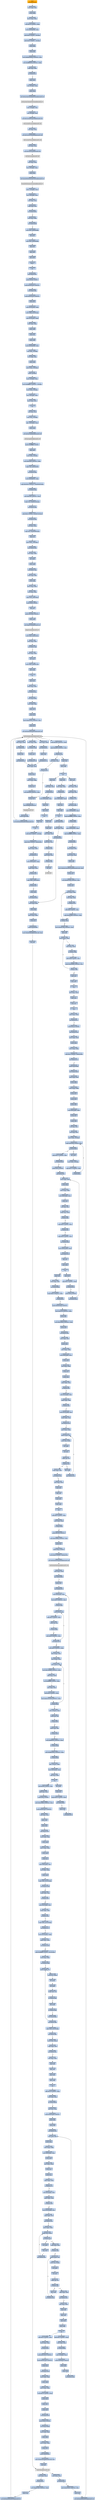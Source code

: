 digraph G {
node[shape=rectangle,style=filled,fillcolor=lightsteelblue,color=lightsteelblue]
bgcolor="transparent"
a0x00415dafcall_0x0041bcbc[label="start\ncall 0x0041bcbc",color="lightgrey",fillcolor="orange"];
a0x0041bcbcmovl_edi_edi[label="0x0041bcbc\nmovl %edi, %edi"];
a0x0041bcbepushl_ebp[label="0x0041bcbe\npushl %ebp"];
a0x0041bcbfmovl_esp_ebp[label="0x0041bcbf\nmovl %esp, %ebp"];
a0x0041bcc1subl_0x10UINT8_esp[label="0x0041bcc1\nsubl $0x10<UINT8>, %esp"];
a0x0041bcc4movl_0x004059b8_eax[label="0x0041bcc4\nmovl 0x004059b8, %eax"];
a0x0041bcc9andl_0x0UINT8__8ebp_[label="0x0041bcc9\nandl $0x0<UINT8>, -8(%ebp)"];
a0x0041bccdandl_0x0UINT8__4ebp_[label="0x0041bccd\nandl $0x0<UINT8>, -4(%ebp)"];
a0x0041bcd1pushl_ebx[label="0x0041bcd1\npushl %ebx"];
a0x0041bcd2pushl_edi[label="0x0041bcd2\npushl %edi"];
a0x0041bcd3movl_0xbb40e64eUINT32_edi[label="0x0041bcd3\nmovl $0xbb40e64e<UINT32>, %edi"];
a0x0041bcd8movl_0xffff0000UINT32_ebx[label="0x0041bcd8\nmovl $0xffff0000<UINT32>, %ebx"];
a0x0041bcddcmpl_edi_eax[label="0x0041bcdd\ncmpl %edi, %eax"];
a0x0041bcdfje_0x0041bcee[label="0x0041bcdf\nje 0x0041bcee"];
a0x0041bceepushl_esi[label="0x0041bcee\npushl %esi"];
a0x0041bcefleal__8ebp__eax[label="0x0041bcef\nleal -8(%ebp), %eax"];
a0x0041bcf2pushl_eax[label="0x0041bcf2\npushl %eax"];
a0x0041bcf3call_GetSystemTimeAsFileTime_kernel32_dll[label="0x0041bcf3\ncall GetSystemTimeAsFileTime@kernel32.dll"];
GetSystemTimeAsFileTime_kernel32_dll[label="GetSystemTimeAsFileTime@kernel32.dll",color="lightgrey",fillcolor="lightgrey"];
a0x0041bcf9movl__4ebp__esi[label="0x0041bcf9\nmovl -4(%ebp), %esi"];
a0x0041bcfcxorl__8ebp__esi[label="0x0041bcfc\nxorl -8(%ebp), %esi"];
a0x0041bcffcall_GetCurrentProcessId_kernel32_dll[label="0x0041bcff\ncall GetCurrentProcessId@kernel32.dll"];
GetCurrentProcessId_kernel32_dll[label="GetCurrentProcessId@kernel32.dll",color="lightgrey",fillcolor="lightgrey"];
a0x0041bd05xorl_eax_esi[label="0x0041bd05\nxorl %eax, %esi"];
a0x0041bd07call_GetCurrentThreadId_kernel32_dll[label="0x0041bd07\ncall GetCurrentThreadId@kernel32.dll"];
GetCurrentThreadId_kernel32_dll[label="GetCurrentThreadId@kernel32.dll",color="lightgrey",fillcolor="lightgrey"];
a0x0041bd0dxorl_eax_esi[label="0x0041bd0d\nxorl %eax, %esi"];
a0x0041bd0fcall_GetTickCount_kernel32_dll[label="0x0041bd0f\ncall GetTickCount@kernel32.dll"];
GetTickCount_kernel32_dll[label="GetTickCount@kernel32.dll",color="lightgrey",fillcolor="lightgrey"];
a0x0041bd15xorl_eax_esi[label="0x0041bd15\nxorl %eax, %esi"];
a0x0041bd17leal__16ebp__eax[label="0x0041bd17\nleal -16(%ebp), %eax"];
a0x0041bd1apushl_eax[label="0x0041bd1a\npushl %eax"];
a0x0041bd1bcall_QueryPerformanceCounter_kernel32_dll[label="0x0041bd1b\ncall QueryPerformanceCounter@kernel32.dll"];
QueryPerformanceCounter_kernel32_dll[label="QueryPerformanceCounter@kernel32.dll",color="lightgrey",fillcolor="lightgrey"];
a0x0041bd21movl__12ebp__eax[label="0x0041bd21\nmovl -12(%ebp), %eax"];
a0x0041bd24xorl__16ebp__eax[label="0x0041bd24\nxorl -16(%ebp), %eax"];
a0x0041bd27xorl_eax_esi[label="0x0041bd27\nxorl %eax, %esi"];
a0x0041bd29cmpl_edi_esi[label="0x0041bd29\ncmpl %edi, %esi"];
a0x0041bd2bjne_0x0041bd34[label="0x0041bd2b\njne 0x0041bd34"];
a0x0041bd34testl_esi_ebx[label="0x0041bd34\ntestl %esi, %ebx"];
a0x0041bd36jne_0x0041bd3f[label="0x0041bd36\njne 0x0041bd3f"];
a0x0041bd3fmovl_esi_0x004059b8[label="0x0041bd3f\nmovl %esi, 0x004059b8"];
a0x0041bd45notl_esi[label="0x0041bd45\nnotl %esi"];
a0x0041bd47movl_esi_0x004059bc[label="0x0041bd47\nmovl %esi, 0x004059bc"];
a0x0041bd4dpopl_esi[label="0x0041bd4d\npopl %esi"];
a0x0041bd4epopl_edi[label="0x0041bd4e\npopl %edi"];
a0x0041bd4fpopl_ebx[label="0x0041bd4f\npopl %ebx"];
a0x0041bd50leave_[label="0x0041bd50\nleave "];
a0x0041bd51ret[label="0x0041bd51\nret"];
a0x00415db4jmp_0x00415c31[label="0x00415db4\njmp 0x00415c31"];
a0x00415c31pushl_0x58UINT8[label="0x00415c31\npushl $0x58<UINT8>"];
a0x00415c33pushl_0x403430UINT32[label="0x00415c33\npushl $0x403430<UINT32>"];
a0x00415c38call_0x00415dbc[label="0x00415c38\ncall 0x00415dbc"];
a0x00415dbcpushl_0x415e20UINT32[label="0x00415dbc\npushl $0x415e20<UINT32>"];
a0x00415dc1pushl_fs_0[label="0x00415dc1\npushl %fs:0"];
a0x00415dc8movl_0x10esp__eax[label="0x00415dc8\nmovl 0x10(%esp), %eax"];
a0x00415dccmovl_ebp_0x10esp_[label="0x00415dcc\nmovl %ebp, 0x10(%esp)"];
a0x00415dd0leal_0x10esp__ebp[label="0x00415dd0\nleal 0x10(%esp), %ebp"];
a0x00415dd4subl_eax_esp[label="0x00415dd4\nsubl %eax, %esp"];
a0x00415dd6pushl_ebx[label="0x00415dd6\npushl %ebx"];
a0x00415dd7pushl_esi[label="0x00415dd7\npushl %esi"];
a0x00415dd8pushl_edi[label="0x00415dd8\npushl %edi"];
a0x00415dd9movl_0x004059b8_eax[label="0x00415dd9\nmovl 0x004059b8, %eax"];
a0x00415ddexorl_eax__4ebp_[label="0x00415dde\nxorl %eax, -4(%ebp)"];
a0x00415de1xorl_ebp_eax[label="0x00415de1\nxorl %ebp, %eax"];
a0x00415de3pushl_eax[label="0x00415de3\npushl %eax"];
a0x00415de4movl_esp__24ebp_[label="0x00415de4\nmovl %esp, -24(%ebp)"];
a0x00415de7pushl__8ebp_[label="0x00415de7\npushl -8(%ebp)"];
a0x00415deamovl__4ebp__eax[label="0x00415dea\nmovl -4(%ebp), %eax"];
a0x00415dedmovl_0xfffffffeUINT32__4ebp_[label="0x00415ded\nmovl $0xfffffffe<UINT32>, -4(%ebp)"];
a0x00415df4movl_eax__8ebp_[label="0x00415df4\nmovl %eax, -8(%ebp)"];
a0x00415df7leal__16ebp__eax[label="0x00415df7\nleal -16(%ebp), %eax"];
a0x00415dfamovl_eax_fs_0[label="0x00415dfa\nmovl %eax, %fs:0"];
a0x00415e00ret[label="0x00415e00\nret"];
a0x00415c3dxorl_esi_esi[label="0x00415c3d\nxorl %esi, %esi"];
a0x00415c3fmovl_esi__4ebp_[label="0x00415c3f\nmovl %esi, -4(%ebp)"];
a0x00415c42leal__104ebp__eax[label="0x00415c42\nleal -104(%ebp), %eax"];
a0x00415c45pushl_eax[label="0x00415c45\npushl %eax"];
a0x00415c46call_GetStartupInfoA_kernel32_dll[label="0x00415c46\ncall GetStartupInfoA@kernel32.dll"];
GetStartupInfoA_kernel32_dll[label="GetStartupInfoA@kernel32.dll",color="lightgrey",fillcolor="lightgrey"];
a0x00415c4cpushl_0xfffffffeUINT8[label="0x00415c4c\npushl $0xfffffffe<UINT8>"];
a0x00415c4epopl_edi[label="0x00415c4e\npopl %edi"];
a0x00415c4fmovl_edi__4ebp_[label="0x00415c4f\nmovl %edi, -4(%ebp)"];
a0x00415c52movl_0x5a4dUINT32_eax[label="0x00415c52\nmovl $0x5a4d<UINT32>, %eax"];
a0x00415c57cmpw_ax_0x00400000[label="0x00415c57\ncmpw %ax, 0x00400000"];
a0x00415c5ejne_0x00415c98[label="0x00415c5e\njne 0x00415c98"];
a0x00415c60movl_0x0040003c_eax[label="0x00415c60\nmovl 0x0040003c, %eax"];
a0x00415c65cmpl_0x4550UINT32_0x400000eax_[label="0x00415c65\ncmpl $0x4550<UINT32>, 0x400000(%eax)"];
a0x00415c6fjne_0x00415c98[label="0x00415c6f\njne 0x00415c98"];
a0x00415c71movl_0x10bUINT32_ecx[label="0x00415c71\nmovl $0x10b<UINT32>, %ecx"];
a0x00415c76cmpw_cx_0x400018eax_[label="0x00415c76\ncmpw %cx, 0x400018(%eax)"];
a0x00415c7djne_0x00415c98[label="0x00415c7d\njne 0x00415c98"];
a0x00415c7fcmpl_0xeUINT8_0x400074eax_[label="0x00415c7f\ncmpl $0xe<UINT8>, 0x400074(%eax)"];
a0x00415c86jbe_0x00415c98[label="0x00415c86\njbe 0x00415c98"];
a0x00415c88xorl_ecx_ecx[label="0x00415c88\nxorl %ecx, %ecx"];
a0x00415c8acmpl_esi_0x4000e8eax_[label="0x00415c8a\ncmpl %esi, 0x4000e8(%eax)"];
a0x00415c90setne_cl[label="0x00415c90\nsetne %cl"];
a0x00415c93movl_ecx__28ebp_[label="0x00415c93\nmovl %ecx, -28(%ebp)"];
a0x00415c96jmp_0x00415c9b[label="0x00415c96\njmp 0x00415c9b"];
a0x00415c9bxorl_ebx_ebx[label="0x00415c9b\nxorl %ebx, %ebx"];
a0x00415c9dincl_ebx[label="0x00415c9d\nincl %ebx"];
a0x00415c9epushl_ebx[label="0x00415c9e\npushl %ebx"];
a0x00415c9fcall_0x00417ad5[label="0x00415c9f\ncall 0x00417ad5"];
a0x00417ad5movl_edi_edi[label="0x00417ad5\nmovl %edi, %edi"];
a0x00417ad7pushl_ebp[label="0x00417ad7\npushl %ebp"];
a0x00417ad8movl_esp_ebp[label="0x00417ad8\nmovl %esp, %ebp"];
a0x00417adaxorl_eax_eax[label="0x00417ada\nxorl %eax, %eax"];
a0x00417adccmpl_eax_0x8ebp_[label="0x00417adc\ncmpl %eax, 0x8(%ebp)"];
a0x00417adfpushl_0x0UINT8[label="0x00417adf\npushl $0x0<UINT8>"];
a0x00417ae1sete_al[label="0x00417ae1\nsete %al"];
a0x00417ae4pushl_0x1000UINT32[label="0x00417ae4\npushl $0x1000<UINT32>"];
a0x00417ae9pushl_eax[label="0x00417ae9\npushl %eax"];
a0x00417aeacall_HeapCreate_kernel32_dll[label="0x00417aea\ncall HeapCreate@kernel32.dll"];
HeapCreate_kernel32_dll[label="HeapCreate@kernel32.dll",color="lightgrey",fillcolor="lightgrey"];
a0x00417af0movl_eax_0x0041f514[label="0x00417af0\nmovl %eax, 0x0041f514"];
a0x00417af5testl_eax_eax[label="0x00417af5\ntestl %eax, %eax"];
a0x00417af7jne_0x00417afb[label="0x00417af7\njne 0x00417afb"];
a0x00417afbxorl_eax_eax[label="0x00417afb\nxorl %eax, %eax"];
a0x00417afdincl_eax[label="0x00417afd\nincl %eax"];
a0x00417afemovl_eax_0x004211d0[label="0x00417afe\nmovl %eax, 0x004211d0"];
a0x00417b03popl_ebp[label="0x00417b03\npopl %ebp"];
a0x00417b04ret[label="0x00417b04\nret"];
a0x00415ca4popl_ecx[label="0x00415ca4\npopl %ecx"];
a0x00415ca5testl_eax_eax[label="0x00415ca5\ntestl %eax, %eax"];
a0x00415ca7jne_0x00415cb1[label="0x00415ca7\njne 0x00415cb1"];
a0x00415cb1call_0x00416fed[label="0x00415cb1\ncall 0x00416fed"];
a0x00416fedmovl_edi_edi[label="0x00416fed\nmovl %edi, %edi"];
a0x00416fefpushl_esi[label="0x00416fef\npushl %esi"];
a0x00416ff0pushl_edi[label="0x00416ff0\npushl %edi"];
a0x00416ff1movl_0x4014fcUINT32_esi[label="0x00416ff1\nmovl $0x4014fc<UINT32>, %esi"];
a0x00416ff6pushl_esi[label="0x00416ff6\npushl %esi"];
a0x00416ff7call_GetModuleHandleW_kernel32_dll[label="0x00416ff7\ncall GetModuleHandleW@kernel32.dll"];
GetModuleHandleW_kernel32_dll[label="GetModuleHandleW@kernel32.dll",color="lightgrey",fillcolor="lightgrey"];
a0x00416ffdtestl_eax_eax[label="0x00416ffd\ntestl %eax, %eax"];
a0x00416fffjne_0x00417008[label="0x00416fff\njne 0x00417008"];
a0x00417001pushl_esi[label="0x00417001\npushl %esi"];
a0x00417002call_0x00418778[label="0x00417002\ncall 0x00418778"];
a0x00418778movl_edi_edi[label="0x00418778\nmovl %edi, %edi"];
a0x0041877apushl_ebp[label="0x0041877a\npushl %ebp"];
a0x0041877bmovl_esp_ebp[label="0x0041877b\nmovl %esp, %ebp"];
a0x0041877dpushl_edi[label="0x0041877d\npushl %edi"];
a0x0041877emovl_0x3e8UINT32_edi[label="0x0041877e\nmovl $0x3e8<UINT32>, %edi"];
a0x00418783pushl_edi[label="0x00418783\npushl %edi"];
a0x00418784call_Sleep_kernel32_dll[label="0x00418784\ncall Sleep@kernel32.dll"];
Sleep_kernel32_dll[label="Sleep@kernel32.dll",color="lightgrey",fillcolor="lightgrey"];
a0x0041878apushl_0x8ebp_[label="0x0041878a\npushl 0x8(%ebp)"];
a0x0041878dcall_GetModuleHandleW_kernel32_dll[label="0x0041878d\ncall GetModuleHandleW@kernel32.dll"];
a0x00418793addl_0x3e8UINT32_edi[label="0x00418793\naddl $0x3e8<UINT32>, %edi"];
a0x00418799cmpl_0xea60UINT32_edi[label="0x00418799\ncmpl $0xea60<UINT32>, %edi"];
a0x0041879fja_0x004187a5[label="0x0041879f\nja 0x004187a5"];
a0x004187a1testl_eax_eax[label="0x004187a1\ntestl %eax, %eax"];
a0x004187a3je_0x00418783[label="0x004187a3\nje 0x00418783"];
a0x004187a5popl_edi[label="0x004187a5\npopl %edi"];
a0x004187a6popl_ebp[label="0x004187a6\npopl %ebp"];
a0x004187a7ret[label="0x004187a7\nret"];
a0x00417007popl_ecx[label="0x00417007\npopl %ecx"];
a0x00417008movl_eax_edi[label="0x00417008\nmovl %eax, %edi"];
a0x0041700atestl_edi_edi[label="0x0041700a\ntestl %edi, %edi"];
a0x0041700cje_0x00417170[label="0x0041700c\nje 0x00417170"];
a0x00417170call_0x00416d07[label="0x00417170\ncall 0x00416d07"];
a0x00416d07movl_0x00405658_eax[label="0x00416d07\nmovl 0x00405658, %eax"];
a0x00416d0ccmpl_0xffffffffUINT8_eax[label="0x00416d0c\ncmpl $0xffffffff<UINT8>, %eax"];
a0x00416d0fje_0x00416d27[label="0x00416d0f\nje 0x00416d27"];
a0x00416d27movl_0x0040565c_eax[label="0x00416d27\nmovl 0x0040565c, %eax"];
a0x00416d2ccmpl_0xffffffffUINT8_eax[label="0x00416d2c\ncmpl $0xffffffff<UINT8>, %eax"];
a0x00416d2fje_0x00416d3f[label="0x00416d2f\nje 0x00416d3f"];
a0x00416d3fjmp_0x00417b50[label="0x00416d3f\njmp 0x00417b50"];
a0x00417b50movl_edi_edi[label="0x00417b50\nmovl %edi, %edi"];
a0x00417b52pushl_ebx[label="0x00417b52\npushl %ebx"];
a0x00417b53movl_DeleteCriticalSection_kernel32_dll_ebx[label="0x00417b53\nmovl DeleteCriticalSection@kernel32.dll, %ebx"];
a0x00417b59pushl_esi[label="0x00417b59\npushl %esi"];
a0x00417b5amovl_0x4057d8UINT32_esi[label="0x00417b5a\nmovl $0x4057d8<UINT32>, %esi"];
a0x00417b5fpushl_edi[label="0x00417b5f\npushl %edi"];
a0x00417b60movl_esi__edi[label="0x00417b60\nmovl (%esi), %edi"];
a0x00417b62testl_edi_edi[label="0x00417b62\ntestl %edi, %edi"];
a0x00417b64je_0x00417b79[label="0x00417b64\nje 0x00417b79"];
a0x00417b79addl_0x8UINT8_esi[label="0x00417b79\naddl $0x8<UINT8>, %esi"];
a0x00417b7ccmpl_0x4058f8UINT32_esi[label="0x00417b7c\ncmpl $0x4058f8<UINT32>, %esi"];
a0x00417b82jl_0x00417b60[label="0x00417b82\njl 0x00417b60"];
a0x00417b84movl_0x4057d8UINT32_esi[label="0x00417b84\nmovl $0x4057d8<UINT32>, %esi"];
a0x00417b89popl_edi[label="0x00417b89\npopl %edi"];
a0x00417b8amovl_esi__eax[label="0x00417b8a\nmovl (%esi), %eax"];
a0x00417b8ctestl_eax_eax[label="0x00417b8c\ntestl %eax, %eax"];
a0x00417b8eje_0x00417b99[label="0x00417b8e\nje 0x00417b99"];
a0x00417b99addl_0x8UINT8_esi[label="0x00417b99\naddl $0x8<UINT8>, %esi"];
a0x00417b9ccmpl_0x4058f8UINT32_esi[label="0x00417b9c\ncmpl $0x4058f8<UINT32>, %esi"];
a0x00417ba2jl_0x00417b8a[label="0x00417ba2\njl 0x00417b8a"];
a0x00417ba4popl_esi[label="0x00417ba4\npopl %esi"];
a0x00417ba5popl_ebx[label="0x00417ba5\npopl %ebx"];
a0x00417ba6ret[label="0x00417ba6\nret"];
a0x00417175xorl_eax_eax[label="0x00417175\nxorl %eax, %eax"];
a0x00417177popl_edi[label="0x00417177\npopl %edi"];
a0x00417178popl_esi[label="0x00417178\npopl %esi"];
a0x00417179ret[label="0x00417179\nret"];
a0x00415cb6testl_eax_eax[label="0x00415cb6\ntestl %eax, %eax"];
a0x00415cb8jne_0x00415cc2[label="0x00415cb8\njne 0x00415cc2"];
a0x00415cbapushl_0x10UINT8[label="0x00415cba\npushl $0x10<UINT8>"];
a0x00415cbccall_0x00415c08[label="0x00415cbc\ncall 0x00415c08"];
a0x00415c08movl_edi_edi[label="0x00415c08\nmovl %edi, %edi"];
a0x00415c0apushl_ebp[label="0x00415c0a\npushl %ebp"];
a0x00415c0bmovl_esp_ebp[label="0x00415c0b\nmovl %esp, %ebp"];
a0x00415c0dcmpl_0x1UINT8_0x0041f4b8[label="0x00415c0d\ncmpl $0x1<UINT8>, 0x0041f4b8"];
a0x00415c14jne_0x00415c1b[label="0x00415c14\njne 0x00415c1b"];
a0x00415c1bpushl_0x8ebp_[label="0x00415c1b\npushl 0x8(%ebp)"];
a0x00415c1ecall_0x00418ab0[label="0x00415c1e\ncall 0x00418ab0"];
a0x00418ab0movl_edi_edi[label="0x00418ab0\nmovl %edi, %edi"];
a0x00418ab2pushl_ebp[label="0x00418ab2\npushl %ebp"];
a0x00418ab3movl_esp_ebp[label="0x00418ab3\nmovl %esp, %ebp"];
a0x00418ab5pushl_ecx[label="0x00418ab5\npushl %ecx"];
a0x00418ab6pushl_ecx[label="0x00418ab6\npushl %ecx"];
a0x00418ab7pushl_ebx[label="0x00418ab7\npushl %ebx"];
a0x00418ab8movl_0x8ebp__ebx[label="0x00418ab8\nmovl 0x8(%ebp), %ebx"];
a0x00418abbpushl_esi[label="0x00418abb\npushl %esi"];
a0x00418abcpushl_edi[label="0x00418abc\npushl %edi"];
a0x00418abdxorl_esi_esi[label="0x00418abd\nxorl %esi, %esi"];
a0x00418abfxorl_edi_edi[label="0x00418abf\nxorl %edi, %edi"];
a0x00418ac1movl_edi__4ebp_[label="0x00418ac1\nmovl %edi, -4(%ebp)"];
a0x00418ac4cmpl_0x405900edi8__ebx[label="0x00418ac4\ncmpl 0x405900(,%edi,8), %ebx"];
a0x00418acbje_0x00418ad6[label="0x00418acb\nje 0x00418ad6"];
a0x00418acdincl_edi[label="0x00418acd\nincl %edi"];
a0x00418acemovl_edi__4ebp_[label="0x00418ace\nmovl %edi, -4(%ebp)"];
a0x00418ad1cmpl_0x17UINT8_edi[label="0x00418ad1\ncmpl $0x17<UINT8>, %edi"];
a0x00418ad4jb_0x00418ac4[label="0x00418ad4\njb 0x00418ac4"];
a0x00418ad6cmpl_0x17UINT8_edi[label="0x00418ad6\ncmpl $0x17<UINT8>, %edi"];
a0x00418ad9jae_0x00418c56[label="0x00418ad9\njae 0x00418c56"];
a0x00418adfpushl_0x3UINT8[label="0x00418adf\npushl $0x3<UINT8>"];
a0x00418ae1call_0x0041cb37[label="0x00418ae1\ncall 0x0041cb37"];
a0x0041cb37movl_edi_edi[label="0x0041cb37\nmovl %edi, %edi"];
a0x0041cb39pushl_ebp[label="0x0041cb39\npushl %ebp"];
a0x0041cb3amovl_esp_ebp[label="0x0041cb3a\nmovl %esp, %ebp"];
a0x0041cb3cmovl_0x8ebp__ecx[label="0x0041cb3c\nmovl 0x8(%ebp), %ecx"];
a0x0041cb3fpushl_esi[label="0x0041cb3f\npushl %esi"];
a0x0041cb40xorl_esi_esi[label="0x0041cb40\nxorl %esi, %esi"];
a0x0041cb42cmpl_esi_ecx[label="0x0041cb42\ncmpl %esi, %ecx"];
a0x0041cb44jl_0x0041cb64[label="0x0041cb44\njl 0x0041cb64"];
a0x0041cb46cmpl_0x2UINT8_ecx[label="0x0041cb46\ncmpl $0x2<UINT8>, %ecx"];
a0x0041cb49jle_0x0041cb57[label="0x0041cb49\njle 0x0041cb57"];
a0x0041cb4bcmpl_0x3UINT8_ecx[label="0x0041cb4b\ncmpl $0x3<UINT8>, %ecx"];
a0x0041cb4ejne_0x0041cb64[label="0x0041cb4e\njne 0x0041cb64"];
a0x0041cb50movl_0x0041f4b8_eax[label="0x0041cb50\nmovl 0x0041f4b8, %eax"];
a0x0041cb55jmp_0x0041cb7f[label="0x0041cb55\njmp 0x0041cb7f"];
a0x0041cb7fpopl_esi[label="0x0041cb7f\npopl %esi"];
a0x0041cb80popl_ebp[label="0x0041cb80\npopl %ebp"];
a0x0041cb81ret[label="0x0041cb81\nret"];
a0x00418ae6popl_ecx[label="0x00418ae6\npopl %ecx"];
a0x00418ae7cmpl_0x1UINT8_eax[label="0x00418ae7\ncmpl $0x1<UINT8>, %eax"];
a0x00418aeaje_0x00418c24[label="0x00418aea\nje 0x00418c24"];
a0x00418af0pushl_0x3UINT8[label="0x00418af0\npushl $0x3<UINT8>"];
a0x00418af2call_0x0041cb37[label="0x00418af2\ncall 0x0041cb37"];
a0x00418af7popl_ecx[label="0x00418af7\npopl %ecx"];
a0x00418af8testl_eax_eax[label="0x00418af8\ntestl %eax, %eax"];
a0x00418afajne_0x00418b09[label="0x00418afa\njne 0x00418b09"];
a0x00418b09cmpl_0xfcUINT32_ebx[label="0x00418b09\ncmpl $0xfc<UINT32>, %ebx"];
a0x00418b0fje_0x00418c56[label="0x00418b0f\nje 0x00418c56"];
a0x00418b15pushl_0x401b28UINT32[label="0x00418b15\npushl $0x401b28<UINT32>"];
a0x00418b1amovl_0x314UINT32_ebx[label="0x00418b1a\nmovl $0x314<UINT32>, %ebx"];
a0x00418b1fpushl_ebx[label="0x00418b1f\npushl %ebx"];
a0x00418b20movl_0x41f6a0UINT32_edi[label="0x00418b20\nmovl $0x41f6a0<UINT32>, %edi"];
a0x00418b25pushl_edi[label="0x00418b25\npushl %edi"];
a0x00418b26call_0x0041c3db[label="0x00418b26\ncall 0x0041c3db"];
a0x0041c3dbmovl_edi_edi[label="0x0041c3db\nmovl %edi, %edi"];
a0x0041c3ddpushl_ebp[label="0x0041c3dd\npushl %ebp"];
a0x0041c3demovl_esp_ebp[label="0x0041c3de\nmovl %esp, %ebp"];
a0x0041c3e0movl_0x8ebp__ecx[label="0x0041c3e0\nmovl 0x8(%ebp), %ecx"];
a0x0041c3e3pushl_ebx[label="0x0041c3e3\npushl %ebx"];
a0x0041c3e4xorl_ebx_ebx[label="0x0041c3e4\nxorl %ebx, %ebx"];
a0x0041c3e6pushl_esi[label="0x0041c3e6\npushl %esi"];
a0x0041c3e7pushl_edi[label="0x0041c3e7\npushl %edi"];
a0x0041c3e8cmpl_ebx_ecx[label="0x0041c3e8\ncmpl %ebx, %ecx"];
a0x0041c3eaje_0x0041c3f3[label="0x0041c3ea\nje 0x0041c3f3"];
a0x0041c3ecmovl_0xcebp__edi[label="0x0041c3ec\nmovl 0xc(%ebp), %edi"];
a0x0041c3efcmpl_ebx_edi[label="0x0041c3ef\ncmpl %ebx, %edi"];
a0x0041c3f1ja_0x0041c40e[label="0x0041c3f1\nja 0x0041c40e"];
a0x0041c40emovl_0x10ebp__esi[label="0x0041c40e\nmovl 0x10(%ebp), %esi"];
a0x0041c411cmpl_ebx_esi[label="0x0041c411\ncmpl %ebx, %esi"];
a0x0041c413jne_0x0041c419[label="0x0041c413\njne 0x0041c419"];
a0x0041c419movl_ecx_edx[label="0x0041c419\nmovl %ecx, %edx"];
a0x0041c41bmovb_esi__al[label="0x0041c41b\nmovb (%esi), %al"];
a0x0041c41dmovb_al_edx_[label="0x0041c41d\nmovb %al, (%edx)"];
a0x0041c41fincl_edx[label="0x0041c41f\nincl %edx"];
a0x0041c420incl_esi[label="0x0041c420\nincl %esi"];
a0x0041c421cmpb_bl_al[label="0x0041c421\ncmpb %bl, %al"];
a0x0041c423je_0x0041c428[label="0x0041c423\nje 0x0041c428"];
a0x0041c425decl_edi[label="0x0041c425\ndecl %edi"];
a0x0041c426jne_0x0041c41b[label="0x0041c426\njne 0x0041c41b"];
a0x0041c428cmpl_ebx_edi[label="0x0041c428\ncmpl %ebx, %edi"];
a0x0041c42ajne_0x0041c43c[label="0x0041c42a\njne 0x0041c43c"];
a0x0041c43cxorl_eax_eax[label="0x0041c43c\nxorl %eax, %eax"];
a0x0041c43epopl_edi[label="0x0041c43e\npopl %edi"];
a0x0041c43fpopl_esi[label="0x0041c43f\npopl %esi"];
a0x0041c440popl_ebx[label="0x0041c440\npopl %ebx"];
a0x0041c441popl_ebp[label="0x0041c441\npopl %ebp"];
a0x0041c442ret[label="0x0041c442\nret"];
a0x00418b2baddl_0xcUINT8_esp[label="0x00418b2b\naddl $0xc<UINT8>, %esp"];
a0x00418b2etestl_eax_eax[label="0x00418b2e\ntestl %eax, %eax"];
a0x00418b30je_0x00418b3f[label="0x00418b30\nje 0x00418b3f"];
a0x00418b3fpushl_0x104UINT32[label="0x00418b3f\npushl $0x104<UINT32>"];
a0x00418b44movl_0x41f6b9UINT32_esi[label="0x00418b44\nmovl $0x41f6b9<UINT32>, %esi"];
a0x00418b49pushl_esi[label="0x00418b49\npushl %esi"];
a0x00418b4apushl_0x0UINT8[label="0x00418b4a\npushl $0x0<UINT8>"];
a0x00418b4cmovb_0x0UINT8_0x0041f7bd[label="0x00418b4c\nmovb $0x0<UINT8>, 0x0041f7bd"];
a0x00418b53call_GetModuleFileNameA_kernel32_dll[label="0x00418b53\ncall GetModuleFileNameA@kernel32.dll"];
GetModuleFileNameA_kernel32_dll[label="GetModuleFileNameA@kernel32.dll",color="lightgrey",fillcolor="lightgrey"];
a0x00418b59testl_eax_eax[label="0x00418b59\ntestl %eax, %eax"];
a0x00418b5bjne_0x00418b83[label="0x00418b5b\njne 0x00418b83"];
a0x00418b83pushl_esi[label="0x00418b83\npushl %esi"];
a0x00418b84call_0x00414f70[label="0x00418b84\ncall 0x00414f70"];
a0x00414f70movl_0x4esp__ecx[label="0x00414f70\nmovl 0x4(%esp), %ecx"];
a0x00414f74testl_0x3UINT32_ecx[label="0x00414f74\ntestl $0x3<UINT32>, %ecx"];
a0x00414f7aje_0x00414fa0[label="0x00414f7a\nje 0x00414fa0"];
a0x00414f7cmovb_ecx__al[label="0x00414f7c\nmovb (%ecx), %al"];
a0x00414f7eaddl_0x1UINT8_ecx[label="0x00414f7e\naddl $0x1<UINT8>, %ecx"];
a0x00414f81testb_al_al[label="0x00414f81\ntestb %al, %al"];
a0x00414f83je_0x00414fd3[label="0x00414f83\nje 0x00414fd3"];
a0x00414f85testl_0x3UINT32_ecx[label="0x00414f85\ntestl $0x3<UINT32>, %ecx"];
a0x00414f8bjne_0x00414f7c[label="0x00414f8b\njne 0x00414f7c"];
a0x00414f8daddl_0x0UINT32_eax[label="0x00414f8d\naddl $0x0<UINT32>, %eax"];
a0x00414f92leal_esp__esp[label="0x00414f92\nleal (%esp), %esp"];
a0x00414f99leal_esp__esp[label="0x00414f99\nleal (%esp), %esp"];
a0x00414fa0movl_ecx__eax[label="0x00414fa0\nmovl (%ecx), %eax"];
a0x00414fa2movl_0x7efefeffUINT32_edx[label="0x00414fa2\nmovl $0x7efefeff<UINT32>, %edx"];
a0x00414fa7addl_eax_edx[label="0x00414fa7\naddl %eax, %edx"];
a0x00414fa9xorl_0xffffffffUINT8_eax[label="0x00414fa9\nxorl $0xffffffff<UINT8>, %eax"];
a0x00414facxorl_edx_eax[label="0x00414fac\nxorl %edx, %eax"];
a0x00414faeaddl_0x4UINT8_ecx[label="0x00414fae\naddl $0x4<UINT8>, %ecx"];
a0x00414fb1testl_0x81010100UINT32_eax[label="0x00414fb1\ntestl $0x81010100<UINT32>, %eax"];
a0x00414fb6je_0x00414fa0[label="0x00414fb6\nje 0x00414fa0"];
a0x00414fb8movl__4ecx__eax[label="0x00414fb8\nmovl -4(%ecx), %eax"];
a0x00414fbbtestb_al_al[label="0x00414fbb\ntestb %al, %al"];
a0x00414fbdje_0x00414ff1[label="0x00414fbd\nje 0x00414ff1"];
a0x00414fbftestb_ah_ah[label="0x00414fbf\ntestb %ah, %ah"];
a0x00414fc1je_0x00414fe7[label="0x00414fc1\nje 0x00414fe7"];
a0x00414fc3testl_0xff0000UINT32_eax[label="0x00414fc3\ntestl $0xff0000<UINT32>, %eax"];
a0x00414fc8je_0x00414fdd[label="0x00414fc8\nje 0x00414fdd"];
a0x00414fcatestl_0xff000000UINT32_eax[label="0x00414fca\ntestl $0xff000000<UINT32>, %eax"];
a0x00414fcfje_0x00414fd3[label="0x00414fcf\nje 0x00414fd3"];
a0x00414fd3leal__1ecx__eax[label="0x00414fd3\nleal -1(%ecx), %eax"];
a0x00414fd6movl_0x4esp__ecx[label="0x00414fd6\nmovl 0x4(%esp), %ecx"];
a0x00414fdasubl_ecx_eax[label="0x00414fda\nsubl %ecx, %eax"];
a0x00414fdcret[label="0x00414fdc\nret"];
a0x00418b89incl_eax[label="0x00418b89\nincl %eax"];
a0x00418b8apopl_ecx[label="0x00418b8a\npopl %ecx"];
a0x00418b8bcmpl_0x3cUINT8_eax[label="0x00418b8b\ncmpl $0x3c<UINT8>, %eax"];
a0x00418b8ejbe_0x00418bc8[label="0x00418b8e\njbe 0x00418bc8"];
a0x00418b90pushl_esi[label="0x00418b90\npushl %esi"];
a0x00418b91call_0x00414f70[label="0x00418b91\ncall 0x00414f70"];
a0x00418b96subl_0x3bUINT8_esi[label="0x00418b96\nsubl $0x3b<UINT8>, %esi"];
a0x00418b99addl_esi_eax[label="0x00418b99\naddl %esi, %eax"];
a0x00418b9bpushl_0x3UINT8[label="0x00418b9b\npushl $0x3<UINT8>"];
a0x00418b9dmovl_0x41f9b4UINT32_ecx[label="0x00418b9d\nmovl $0x41f9b4<UINT32>, %ecx"];
a0x00418ba2pushl_0x401b0cUINT32[label="0x00418ba2\npushl $0x401b0c<UINT32>"];
a0x00418ba7subl_eax_ecx[label="0x00418ba7\nsubl %eax, %ecx"];
a0x00418ba9pushl_ecx[label="0x00418ba9\npushl %ecx"];
a0x00418baapushl_eax[label="0x00418baa\npushl %eax"];
a0x00418babcall_0x0041c326[label="0x00418bab\ncall 0x0041c326"];
a0x0041c326movl_edi_edi[label="0x0041c326\nmovl %edi, %edi"];
a0x0041c328pushl_ebp[label="0x0041c328\npushl %ebp"];
a0x0041c329movl_esp_ebp[label="0x0041c329\nmovl %esp, %ebp"];
a0x0041c32bpushl_ebx[label="0x0041c32b\npushl %ebx"];
a0x0041c32cpushl_esi[label="0x0041c32c\npushl %esi"];
a0x0041c32dmovl_0x8ebp__esi[label="0x0041c32d\nmovl 0x8(%ebp), %esi"];
a0x0041c330xorl_ebx_ebx[label="0x0041c330\nxorl %ebx, %ebx"];
a0x0041c332pushl_edi[label="0x0041c332\npushl %edi"];
a0x0041c333cmpl_ebx_0x14ebp_[label="0x0041c333\ncmpl %ebx, 0x14(%ebp)"];
a0x0041c336jne_0x0041c348[label="0x0041c336\njne 0x0041c348"];
a0x0041c348cmpl_ebx_esi[label="0x0041c348\ncmpl %ebx, %esi"];
a0x0041c34aje_0x0041c353[label="0x0041c34a\nje 0x0041c353"];
a0x0041c34cmovl_0xcebp__edi[label="0x0041c34c\nmovl 0xc(%ebp), %edi"];
a0x0041c34fcmpl_ebx_edi[label="0x0041c34f\ncmpl %ebx, %edi"];
a0x0041c351ja_0x0041c36e[label="0x0041c351\nja 0x0041c36e"];
a0x0041c36ecmpl_ebx_0x14ebp_[label="0x0041c36e\ncmpl %ebx, 0x14(%ebp)"];
a0x0041c371jne_0x0041c377[label="0x0041c371\njne 0x0041c377"];
a0x0041c377movl_0x10ebp__edx[label="0x0041c377\nmovl 0x10(%ebp), %edx"];
a0x0041c37acmpl_ebx_edx[label="0x0041c37a\ncmpl %ebx, %edx"];
a0x0041c37cjne_0x0041c382[label="0x0041c37c\njne 0x0041c382"];
a0x0041c382cmpl_0xffffffffUINT8_0x14ebp_[label="0x0041c382\ncmpl $0xffffffff<UINT8>, 0x14(%ebp)"];
a0x0041c386movl_esi_eax[label="0x0041c386\nmovl %esi, %eax"];
a0x0041c388jne_0x0041c399[label="0x0041c388\njne 0x0041c399"];
a0x0041c399movb_edx__cl[label="0x0041c399\nmovb (%edx), %cl"];
a0x0041c39bmovb_cl_eax_[label="0x0041c39b\nmovb %cl, (%eax)"];
a0x0041c39dincl_eax[label="0x0041c39d\nincl %eax"];
a0x0041c39eincl_edx[label="0x0041c39e\nincl %edx"];
a0x0041c39fcmpb_bl_cl[label="0x0041c39f\ncmpb %bl, %cl"];
a0x0041c3a1je_0x0041c3ab[label="0x0041c3a1\nje 0x0041c3ab"];
a0x0041c3a3decl_edi[label="0x0041c3a3\ndecl %edi"];
a0x0041c3a4je_0x0041c3ab[label="0x0041c3a4\nje 0x0041c3ab"];
a0x0041c3a6decl_0x14ebp_[label="0x0041c3a6\ndecl 0x14(%ebp)"];
a0x0041c3a9jne_0x0041c399[label="0x0041c3a9\njne 0x0041c399"];
a0x0041c3abcmpl_ebx_0x14ebp_[label="0x0041c3ab\ncmpl %ebx, 0x14(%ebp)"];
a0x0041c3aejne_0x0041c3b2[label="0x0041c3ae\njne 0x0041c3b2"];
a0x0041c3b0movb_bl_eax_[label="0x0041c3b0\nmovb %bl, (%eax)"];
a0x0041c3b2cmpl_ebx_edi[label="0x0041c3b2\ncmpl %ebx, %edi"];
a0x0041c3b4jne_0x0041c341[label="0x0041c3b4\njne 0x0041c341"];
a0x0041c341xorl_eax_eax[label="0x0041c341\nxorl %eax, %eax"];
a0x0041c343popl_edi[label="0x0041c343\npopl %edi"];
a0x0041c344popl_esi[label="0x0041c344\npopl %esi"];
a0x0041c345popl_ebx[label="0x0041c345\npopl %ebx"];
a0x0041c346popl_ebp[label="0x0041c346\npopl %ebp"];
a0x0041c347ret[label="0x0041c347\nret"];
a0x00418bb0addl_0x14UINT8_esp[label="0x00418bb0\naddl $0x14<UINT8>, %esp"];
a0x00418bb3testl_eax_eax[label="0x00418bb3\ntestl %eax, %eax"];
a0x00418bb5je_0x00418bc8[label="0x00418bb5\nje 0x00418bc8"];
a0x00418bc8xorl_esi_esi[label="0x00418bc8\nxorl %esi, %esi"];
a0x00418bcapushl_0x401b08UINT32[label="0x00418bca\npushl $0x401b08<UINT32>"];
a0x00418bcfpushl_ebx[label="0x00418bcf\npushl %ebx"];
a0x00418bd0pushl_edi[label="0x00418bd0\npushl %edi"];
a0x00418bd1call_0x0041c265[label="0x00418bd1\ncall 0x0041c265"];
a0x0041c265movl_edi_edi[label="0x0041c265\nmovl %edi, %edi"];
a0x0041c267pushl_ebp[label="0x0041c267\npushl %ebp"];
a0x0041c268movl_esp_ebp[label="0x0041c268\nmovl %esp, %ebp"];
a0x0041c26amovl_0x8ebp__eax[label="0x0041c26a\nmovl 0x8(%ebp), %eax"];
a0x0041c26dpushl_ebx[label="0x0041c26d\npushl %ebx"];
a0x0041c26exorl_ebx_ebx[label="0x0041c26e\nxorl %ebx, %ebx"];
a0x0041c270pushl_esi[label="0x0041c270\npushl %esi"];
a0x0041c271pushl_edi[label="0x0041c271\npushl %edi"];
a0x0041c272cmpl_ebx_eax[label="0x0041c272\ncmpl %ebx, %eax"];
a0x0041c274je_0x0041c27d[label="0x0041c274\nje 0x0041c27d"];
a0x0041c276movl_0xcebp__edi[label="0x0041c276\nmovl 0xc(%ebp), %edi"];
a0x0041c279cmpl_ebx_edi[label="0x0041c279\ncmpl %ebx, %edi"];
a0x0041c27bja_0x0041c298[label="0x0041c27b\nja 0x0041c298"];
a0x0041c298movl_0x10ebp__esi[label="0x0041c298\nmovl 0x10(%ebp), %esi"];
a0x0041c29bcmpl_ebx_esi[label="0x0041c29b\ncmpl %ebx, %esi"];
a0x0041c29djne_0x0041c2a3[label="0x0041c29d\njne 0x0041c2a3"];
a0x0041c2a3movl_eax_edx[label="0x0041c2a3\nmovl %eax, %edx"];
a0x0041c2a5cmpb_bl_edx_[label="0x0041c2a5\ncmpb %bl, (%edx)"];
a0x0041c2a7je_0x0041c2ad[label="0x0041c2a7\nje 0x0041c2ad"];
a0x0041c2a9incl_edx[label="0x0041c2a9\nincl %edx"];
a0x0041c2aadecl_edi[label="0x0041c2aa\ndecl %edi"];
a0x0041c2abjne_0x0041c2a5[label="0x0041c2ab\njne 0x0041c2a5"];
a0x0041c2adcmpl_ebx_edi[label="0x0041c2ad\ncmpl %ebx, %edi"];
a0x0041c2afje_0x0041c29f[label="0x0041c2af\nje 0x0041c29f"];
a0x0041c2b1movb_esi__cl[label="0x0041c2b1\nmovb (%esi), %cl"];
a0x0041c2b3movb_cl_edx_[label="0x0041c2b3\nmovb %cl, (%edx)"];
a0x0041c2b5incl_edx[label="0x0041c2b5\nincl %edx"];
a0x0041c2b6incl_esi[label="0x0041c2b6\nincl %esi"];
a0x0041c2b7cmpb_bl_cl[label="0x0041c2b7\ncmpb %bl, %cl"];
a0x0041c2b9je_0x0041c2be[label="0x0041c2b9\nje 0x0041c2be"];
a0x0041c2bbdecl_edi[label="0x0041c2bb\ndecl %edi"];
a0x0041c2bcjne_0x0041c2b1[label="0x0041c2bc\njne 0x0041c2b1"];
a0x0041c2becmpl_ebx_edi[label="0x0041c2be\ncmpl %ebx, %edi"];
a0x0041c2c0jne_0x0041c2d2[label="0x0041c2c0\njne 0x0041c2d2"];
a0x0041c2d2xorl_eax_eax[label="0x0041c2d2\nxorl %eax, %eax"];
a0x0041c2d4popl_edi[label="0x0041c2d4\npopl %edi"];
a0x0041c2d5popl_esi[label="0x0041c2d5\npopl %esi"];
a0x0041c2d6popl_ebx[label="0x0041c2d6\npopl %ebx"];
a0x0041c2d7popl_ebp[label="0x0041c2d7\npopl %ebp"];
a0x0041c2d8ret[label="0x0041c2d8\nret"];
a0x00418bd6addl_0xcUINT8_esp[label="0x00418bd6\naddl $0xc<UINT8>, %esp"];
a0x00418bd9testl_eax_eax[label="0x00418bd9\ntestl %eax, %eax"];
a0x00418bdbje_0x00418bea[label="0x00418bdb\nje 0x00418bea"];
a0x00418beamovl__4ebp__eax[label="0x00418bea\nmovl -4(%ebp), %eax"];
a0x00418bedpushl_0x405904eax8_[label="0x00418bed\npushl 0x405904(,%eax,8)"];
a0x00418bf4pushl_ebx[label="0x00418bf4\npushl %ebx"];
a0x00418bf5pushl_edi[label="0x00418bf5\npushl %edi"];
a0x00418bf6call_0x0041c265[label="0x00418bf6\ncall 0x0041c265"];
a0x00418bfbaddl_0xcUINT8_esp[label="0x00418bfb\naddl $0xc<UINT8>, %esp"];
a0x00418bfetestl_eax_eax[label="0x00418bfe\ntestl %eax, %eax"];
a0x00418c00je_0x00418c0f[label="0x00418c00\nje 0x00418c0f"];
a0x00418c0fpushl_0x12010UINT32[label="0x00418c0f\npushl $0x12010<UINT32>"];
a0x00418c14pushl_0x401ae0UINT32[label="0x00418c14\npushl $0x401ae0<UINT32>"];
a0x00418c19pushl_edi[label="0x00418c19\npushl %edi"];
a0x00418c1acall_0x0041c9ce[label="0x00418c1a\ncall 0x0041c9ce"];
a0x0041c9cemovl_edi_edi[label="0x0041c9ce\nmovl %edi, %edi"];
a0x0041c9d0pushl_ebp[label="0x0041c9d0\npushl %ebp"];
a0x0041c9d1movl_esp_ebp[label="0x0041c9d1\nmovl %esp, %ebp"];
a0x0041c9d3subl_0x14UINT8_esp[label="0x0041c9d3\nsubl $0x14<UINT8>, %esp"];
a0x0041c9d6pushl_ebx[label="0x0041c9d6\npushl %ebx"];
a0x0041c9d7pushl_esi[label="0x0041c9d7\npushl %esi"];
a0x0041c9d8pushl_edi[label="0x0041c9d8\npushl %edi"];
a0x0041c9d9call_0x00416c4f[label="0x0041c9d9\ncall 0x00416c4f"];
a0x00416c4fpushl_0x0UINT8[label="0x00416c4f\npushl $0x0<UINT8>"];
a0x00416c51call_0x00416bdd[label="0x00416c51\ncall 0x00416bdd"];
a0x00416bddmovl_edi_edi[label="0x00416bdd\nmovl %edi, %edi"];
a0x00416bdfpushl_ebp[label="0x00416bdf\npushl %ebp"];
a0x00416be0movl_esp_ebp[label="0x00416be0\nmovl %esp, %ebp"];
a0x00416be2pushl_esi[label="0x00416be2\npushl %esi"];
a0x00416be3pushl_0x0040565c[label="0x00416be3\npushl 0x0040565c"];
a0x00416be9movl_TlsGetValue_kernel32_dll_esi[label="0x00416be9\nmovl TlsGetValue@kernel32.dll, %esi"];
a0x00416befcall_esi[label="0x00416bef\ncall %esi"];
TlsGetValue_kernel32_dll[label="TlsGetValue@kernel32.dll",color="lightgrey",fillcolor="lightgrey"];
a0x00416bf1testl_eax_eax[label="0x00416bf1\ntestl %eax, %eax"];
a0x00416bf3je_0x00416c16[label="0x00416bf3\nje 0x00416c16"];
a0x00416c16movl_0x4014fcUINT32_esi[label="0x00416c16\nmovl $0x4014fc<UINT32>, %esi"];
a0x00416c1bpushl_esi[label="0x00416c1b\npushl %esi"];
a0x00416c1ccall_GetModuleHandleW_kernel32_dll[label="0x00416c1c\ncall GetModuleHandleW@kernel32.dll"];
a0x00416c22testl_eax_eax[label="0x00416c22\ntestl %eax, %eax"];
a0x00416c24jne_0x00416c31[label="0x00416c24\njne 0x00416c31"];
a0x00416c26pushl_esi[label="0x00416c26\npushl %esi"];
a0x00416c27call_0x00418778[label="0x00416c27\ncall 0x00418778"];
a0x00416c2cpopl_ecx[label="0x00416c2c\npopl %ecx"];
a0x00416c2dtestl_eax_eax[label="0x00416c2d\ntestl %eax, %eax"];
a0x00416c2fje_0x00416c49[label="0x00416c2f\nje 0x00416c49"];
a0x00416c49movl_0x8ebp__eax[label="0x00416c49\nmovl 0x8(%ebp), %eax"];
a0x00416c4cpopl_esi[label="0x00416c4c\npopl %esi"];
a0x00416c4dpopl_ebp[label="0x00416c4d\npopl %ebp"];
a0x00416c4eret[label="0x00416c4e\nret"];
a0x00416c56popl_ecx[label="0x00416c56\npopl %ecx"];
a0x00416c57ret[label="0x00416c57\nret"];
a0x0041c9deandl_0x0UINT8__4ebp_[label="0x0041c9de\nandl $0x0<UINT8>, -4(%ebp)"];
a0x0041c9e2cmpl_0x0UINT8_0x0041fb04[label="0x0041c9e2\ncmpl $0x0<UINT8>, 0x0041fb04"];
a0x0041c9e9movl_eax_ebx[label="0x0041c9e9\nmovl %eax, %ebx"];
a0x0041c9ebjne_0x0041ca7f[label="0x0041c9eb\njne 0x0041ca7f"];
a0x0041ca7fmovl_0x0041fb10_eax[label="0x0041ca7f\nmovl 0x0041fb10, %eax"];
a0x0041ca84cmpl_ebx_eax[label="0x0041ca84\ncmpl %ebx, %eax"];
a0x0041ca86je_0x0041cad7[label="0x0041ca86\nje 0x0041cad7"];
a0x0041ca88cmpl_ebx_0x0041fb14[label="0x0041ca88\ncmpl %ebx, 0x0041fb14"];
a0x0041ca8eje_0x0041cad7[label="0x0041ca8e\nje 0x0041cad7"];
a0x0041ca90pushl_eax[label="0x0041ca90\npushl %eax"];
a0x0041ca91call_0x00416c58[label="0x0041ca91\ncall 0x00416c58"];
a0x00416c58movl_edi_edi[label="0x00416c58\nmovl %edi, %edi"];
a0x00416c5apushl_ebp[label="0x00416c5a\npushl %ebp"];
a0x00416c5bmovl_esp_ebp[label="0x00416c5b\nmovl %esp, %ebp"];
a0x00416c5dpushl_esi[label="0x00416c5d\npushl %esi"];
a0x00416c5epushl_0x0040565c[label="0x00416c5e\npushl 0x0040565c"];
a0x00416c64movl_TlsGetValue_kernel32_dll_esi[label="0x00416c64\nmovl TlsGetValue@kernel32.dll, %esi"];
a0x00416c6acall_esi[label="0x00416c6a\ncall %esi"];
a0x00416c6ctestl_eax_eax[label="0x00416c6c\ntestl %eax, %eax"];
a0x00416c6eje_0x00416c91[label="0x00416c6e\nje 0x00416c91"];
a0x00416c91movl_0x4014fcUINT32_esi[label="0x00416c91\nmovl $0x4014fc<UINT32>, %esi"];
a0x00416c96pushl_esi[label="0x00416c96\npushl %esi"];
a0x00416c97call_GetModuleHandleW_kernel32_dll[label="0x00416c97\ncall GetModuleHandleW@kernel32.dll"];
a0x00416c9dtestl_eax_eax[label="0x00416c9d\ntestl %eax, %eax"];
a0x00416c9fjne_0x00416cac[label="0x00416c9f\njne 0x00416cac"];
a0x00416ca1pushl_esi[label="0x00416ca1\npushl %esi"];
a0x00416ca2call_0x00418778[label="0x00416ca2\ncall 0x00418778"];
a0x00416ca7popl_ecx[label="0x00416ca7\npopl %ecx"];
a0x00416ca8testl_eax_eax[label="0x00416ca8\ntestl %eax, %eax"];
a0x00416caaje_0x00416cc4[label="0x00416caa\nje 0x00416cc4"];
a0x00416cc4movl_0x8ebp__eax[label="0x00416cc4\nmovl 0x8(%ebp), %eax"];
a0x00416cc7popl_esi[label="0x00416cc7\npopl %esi"];
a0x00416cc8popl_ebp[label="0x00416cc8\npopl %ebp"];
a0x00416cc9ret[label="0x00416cc9\nret"];
a0x0041ca96pushl_0x0041fb14[label="0x0041ca96\npushl 0x0041fb14"];
a0x0041ca9cmovl_eax_esi[label="0x0041ca9c\nmovl %eax, %esi"];
a0x0041ca9ecall_0x00416c58[label="0x0041ca9e\ncall 0x00416c58"];
a0x0041caa3popl_ecx[label="0x0041caa3\npopl %ecx"];
a0x0041caa4popl_ecx[label="0x0041caa4\npopl %ecx"];
a0x0041caa5movl_eax_edi[label="0x0041caa5\nmovl %eax, %edi"];
a0x0041caa7testl_esi_esi[label="0x0041caa7\ntestl %esi, %esi"];
a0x0041caa9je_0x0041cad7[label="0x0041caa9\nje 0x0041cad7"];
a0x0041caabtestl_edi_edi[label="0x0041caab\ntestl %edi, %edi"];
a0x0041caadje_0x0041cad7[label="0x0041caad\nje 0x0041cad7"];
a0x0041caafcall_esi[label="0x0041caaf\ncall %esi"];
a0x3fda2400[label="0x3fda2400",color="lightgrey",fillcolor="lightgrey"];
a0x00415dafcall_0x0041bcbc -> a0x0041bcbcmovl_edi_edi [color="#000000"];
a0x0041bcbcmovl_edi_edi -> a0x0041bcbepushl_ebp [color="#000000"];
a0x0041bcbepushl_ebp -> a0x0041bcbfmovl_esp_ebp [color="#000000"];
a0x0041bcbfmovl_esp_ebp -> a0x0041bcc1subl_0x10UINT8_esp [color="#000000"];
a0x0041bcc1subl_0x10UINT8_esp -> a0x0041bcc4movl_0x004059b8_eax [color="#000000"];
a0x0041bcc4movl_0x004059b8_eax -> a0x0041bcc9andl_0x0UINT8__8ebp_ [color="#000000"];
a0x0041bcc9andl_0x0UINT8__8ebp_ -> a0x0041bccdandl_0x0UINT8__4ebp_ [color="#000000"];
a0x0041bccdandl_0x0UINT8__4ebp_ -> a0x0041bcd1pushl_ebx [color="#000000"];
a0x0041bcd1pushl_ebx -> a0x0041bcd2pushl_edi [color="#000000"];
a0x0041bcd2pushl_edi -> a0x0041bcd3movl_0xbb40e64eUINT32_edi [color="#000000"];
a0x0041bcd3movl_0xbb40e64eUINT32_edi -> a0x0041bcd8movl_0xffff0000UINT32_ebx [color="#000000"];
a0x0041bcd8movl_0xffff0000UINT32_ebx -> a0x0041bcddcmpl_edi_eax [color="#000000"];
a0x0041bcddcmpl_edi_eax -> a0x0041bcdfje_0x0041bcee [color="#000000"];
a0x0041bcdfje_0x0041bcee -> a0x0041bceepushl_esi [color="#000000",label="T"];
a0x0041bceepushl_esi -> a0x0041bcefleal__8ebp__eax [color="#000000"];
a0x0041bcefleal__8ebp__eax -> a0x0041bcf2pushl_eax [color="#000000"];
a0x0041bcf2pushl_eax -> a0x0041bcf3call_GetSystemTimeAsFileTime_kernel32_dll [color="#000000"];
a0x0041bcf3call_GetSystemTimeAsFileTime_kernel32_dll -> GetSystemTimeAsFileTime_kernel32_dll [color="#000000"];
GetSystemTimeAsFileTime_kernel32_dll -> a0x0041bcf9movl__4ebp__esi [color="#000000"];
a0x0041bcf9movl__4ebp__esi -> a0x0041bcfcxorl__8ebp__esi [color="#000000"];
a0x0041bcfcxorl__8ebp__esi -> a0x0041bcffcall_GetCurrentProcessId_kernel32_dll [color="#000000"];
a0x0041bcffcall_GetCurrentProcessId_kernel32_dll -> GetCurrentProcessId_kernel32_dll [color="#000000"];
GetCurrentProcessId_kernel32_dll -> a0x0041bd05xorl_eax_esi [color="#000000"];
a0x0041bd05xorl_eax_esi -> a0x0041bd07call_GetCurrentThreadId_kernel32_dll [color="#000000"];
a0x0041bd07call_GetCurrentThreadId_kernel32_dll -> GetCurrentThreadId_kernel32_dll [color="#000000"];
GetCurrentThreadId_kernel32_dll -> a0x0041bd0dxorl_eax_esi [color="#000000"];
a0x0041bd0dxorl_eax_esi -> a0x0041bd0fcall_GetTickCount_kernel32_dll [color="#000000"];
a0x0041bd0fcall_GetTickCount_kernel32_dll -> GetTickCount_kernel32_dll [color="#000000"];
GetTickCount_kernel32_dll -> a0x0041bd15xorl_eax_esi [color="#000000"];
a0x0041bd15xorl_eax_esi -> a0x0041bd17leal__16ebp__eax [color="#000000"];
a0x0041bd17leal__16ebp__eax -> a0x0041bd1apushl_eax [color="#000000"];
a0x0041bd1apushl_eax -> a0x0041bd1bcall_QueryPerformanceCounter_kernel32_dll [color="#000000"];
a0x0041bd1bcall_QueryPerformanceCounter_kernel32_dll -> QueryPerformanceCounter_kernel32_dll [color="#000000"];
QueryPerformanceCounter_kernel32_dll -> a0x0041bd21movl__12ebp__eax [color="#000000"];
a0x0041bd21movl__12ebp__eax -> a0x0041bd24xorl__16ebp__eax [color="#000000"];
a0x0041bd24xorl__16ebp__eax -> a0x0041bd27xorl_eax_esi [color="#000000"];
a0x0041bd27xorl_eax_esi -> a0x0041bd29cmpl_edi_esi [color="#000000"];
a0x0041bd29cmpl_edi_esi -> a0x0041bd2bjne_0x0041bd34 [color="#000000"];
a0x0041bd2bjne_0x0041bd34 -> a0x0041bd34testl_esi_ebx [color="#000000",label="T"];
a0x0041bd34testl_esi_ebx -> a0x0041bd36jne_0x0041bd3f [color="#000000"];
a0x0041bd36jne_0x0041bd3f -> a0x0041bd3fmovl_esi_0x004059b8 [color="#000000",label="T"];
a0x0041bd3fmovl_esi_0x004059b8 -> a0x0041bd45notl_esi [color="#000000"];
a0x0041bd45notl_esi -> a0x0041bd47movl_esi_0x004059bc [color="#000000"];
a0x0041bd47movl_esi_0x004059bc -> a0x0041bd4dpopl_esi [color="#000000"];
a0x0041bd4dpopl_esi -> a0x0041bd4epopl_edi [color="#000000"];
a0x0041bd4epopl_edi -> a0x0041bd4fpopl_ebx [color="#000000"];
a0x0041bd4fpopl_ebx -> a0x0041bd50leave_ [color="#000000"];
a0x0041bd50leave_ -> a0x0041bd51ret [color="#000000"];
a0x0041bd51ret -> a0x00415db4jmp_0x00415c31 [color="#000000"];
a0x00415db4jmp_0x00415c31 -> a0x00415c31pushl_0x58UINT8 [color="#000000"];
a0x00415c31pushl_0x58UINT8 -> a0x00415c33pushl_0x403430UINT32 [color="#000000"];
a0x00415c33pushl_0x403430UINT32 -> a0x00415c38call_0x00415dbc [color="#000000"];
a0x00415c38call_0x00415dbc -> a0x00415dbcpushl_0x415e20UINT32 [color="#000000"];
a0x00415dbcpushl_0x415e20UINT32 -> a0x00415dc1pushl_fs_0 [color="#000000"];
a0x00415dc1pushl_fs_0 -> a0x00415dc8movl_0x10esp__eax [color="#000000"];
a0x00415dc8movl_0x10esp__eax -> a0x00415dccmovl_ebp_0x10esp_ [color="#000000"];
a0x00415dccmovl_ebp_0x10esp_ -> a0x00415dd0leal_0x10esp__ebp [color="#000000"];
a0x00415dd0leal_0x10esp__ebp -> a0x00415dd4subl_eax_esp [color="#000000"];
a0x00415dd4subl_eax_esp -> a0x00415dd6pushl_ebx [color="#000000"];
a0x00415dd6pushl_ebx -> a0x00415dd7pushl_esi [color="#000000"];
a0x00415dd7pushl_esi -> a0x00415dd8pushl_edi [color="#000000"];
a0x00415dd8pushl_edi -> a0x00415dd9movl_0x004059b8_eax [color="#000000"];
a0x00415dd9movl_0x004059b8_eax -> a0x00415ddexorl_eax__4ebp_ [color="#000000"];
a0x00415ddexorl_eax__4ebp_ -> a0x00415de1xorl_ebp_eax [color="#000000"];
a0x00415de1xorl_ebp_eax -> a0x00415de3pushl_eax [color="#000000"];
a0x00415de3pushl_eax -> a0x00415de4movl_esp__24ebp_ [color="#000000"];
a0x00415de4movl_esp__24ebp_ -> a0x00415de7pushl__8ebp_ [color="#000000"];
a0x00415de7pushl__8ebp_ -> a0x00415deamovl__4ebp__eax [color="#000000"];
a0x00415deamovl__4ebp__eax -> a0x00415dedmovl_0xfffffffeUINT32__4ebp_ [color="#000000"];
a0x00415dedmovl_0xfffffffeUINT32__4ebp_ -> a0x00415df4movl_eax__8ebp_ [color="#000000"];
a0x00415df4movl_eax__8ebp_ -> a0x00415df7leal__16ebp__eax [color="#000000"];
a0x00415df7leal__16ebp__eax -> a0x00415dfamovl_eax_fs_0 [color="#000000"];
a0x00415dfamovl_eax_fs_0 -> a0x00415e00ret [color="#000000"];
a0x00415e00ret -> a0x00415c3dxorl_esi_esi [color="#000000"];
a0x00415c3dxorl_esi_esi -> a0x00415c3fmovl_esi__4ebp_ [color="#000000"];
a0x00415c3fmovl_esi__4ebp_ -> a0x00415c42leal__104ebp__eax [color="#000000"];
a0x00415c42leal__104ebp__eax -> a0x00415c45pushl_eax [color="#000000"];
a0x00415c45pushl_eax -> a0x00415c46call_GetStartupInfoA_kernel32_dll [color="#000000"];
a0x00415c46call_GetStartupInfoA_kernel32_dll -> GetStartupInfoA_kernel32_dll [color="#000000"];
GetStartupInfoA_kernel32_dll -> a0x00415c4cpushl_0xfffffffeUINT8 [color="#000000"];
a0x00415c4cpushl_0xfffffffeUINT8 -> a0x00415c4epopl_edi [color="#000000"];
a0x00415c4epopl_edi -> a0x00415c4fmovl_edi__4ebp_ [color="#000000"];
a0x00415c4fmovl_edi__4ebp_ -> a0x00415c52movl_0x5a4dUINT32_eax [color="#000000"];
a0x00415c52movl_0x5a4dUINT32_eax -> a0x00415c57cmpw_ax_0x00400000 [color="#000000"];
a0x00415c57cmpw_ax_0x00400000 -> a0x00415c5ejne_0x00415c98 [color="#000000"];
a0x00415c5ejne_0x00415c98 -> a0x00415c60movl_0x0040003c_eax [color="#000000",label="F"];
a0x00415c60movl_0x0040003c_eax -> a0x00415c65cmpl_0x4550UINT32_0x400000eax_ [color="#000000"];
a0x00415c65cmpl_0x4550UINT32_0x400000eax_ -> a0x00415c6fjne_0x00415c98 [color="#000000"];
a0x00415c6fjne_0x00415c98 -> a0x00415c71movl_0x10bUINT32_ecx [color="#000000",label="F"];
a0x00415c71movl_0x10bUINT32_ecx -> a0x00415c76cmpw_cx_0x400018eax_ [color="#000000"];
a0x00415c76cmpw_cx_0x400018eax_ -> a0x00415c7djne_0x00415c98 [color="#000000"];
a0x00415c7djne_0x00415c98 -> a0x00415c7fcmpl_0xeUINT8_0x400074eax_ [color="#000000",label="F"];
a0x00415c7fcmpl_0xeUINT8_0x400074eax_ -> a0x00415c86jbe_0x00415c98 [color="#000000"];
a0x00415c86jbe_0x00415c98 -> a0x00415c88xorl_ecx_ecx [color="#000000",label="F"];
a0x00415c88xorl_ecx_ecx -> a0x00415c8acmpl_esi_0x4000e8eax_ [color="#000000"];
a0x00415c8acmpl_esi_0x4000e8eax_ -> a0x00415c90setne_cl [color="#000000"];
a0x00415c90setne_cl -> a0x00415c93movl_ecx__28ebp_ [color="#000000"];
a0x00415c93movl_ecx__28ebp_ -> a0x00415c96jmp_0x00415c9b [color="#000000"];
a0x00415c96jmp_0x00415c9b -> a0x00415c9bxorl_ebx_ebx [color="#000000"];
a0x00415c9bxorl_ebx_ebx -> a0x00415c9dincl_ebx [color="#000000"];
a0x00415c9dincl_ebx -> a0x00415c9epushl_ebx [color="#000000"];
a0x00415c9epushl_ebx -> a0x00415c9fcall_0x00417ad5 [color="#000000"];
a0x00415c9fcall_0x00417ad5 -> a0x00417ad5movl_edi_edi [color="#000000"];
a0x00417ad5movl_edi_edi -> a0x00417ad7pushl_ebp [color="#000000"];
a0x00417ad7pushl_ebp -> a0x00417ad8movl_esp_ebp [color="#000000"];
a0x00417ad8movl_esp_ebp -> a0x00417adaxorl_eax_eax [color="#000000"];
a0x00417adaxorl_eax_eax -> a0x00417adccmpl_eax_0x8ebp_ [color="#000000"];
a0x00417adccmpl_eax_0x8ebp_ -> a0x00417adfpushl_0x0UINT8 [color="#000000"];
a0x00417adfpushl_0x0UINT8 -> a0x00417ae1sete_al [color="#000000"];
a0x00417ae1sete_al -> a0x00417ae4pushl_0x1000UINT32 [color="#000000"];
a0x00417ae4pushl_0x1000UINT32 -> a0x00417ae9pushl_eax [color="#000000"];
a0x00417ae9pushl_eax -> a0x00417aeacall_HeapCreate_kernel32_dll [color="#000000"];
a0x00417aeacall_HeapCreate_kernel32_dll -> HeapCreate_kernel32_dll [color="#000000"];
HeapCreate_kernel32_dll -> a0x00417af0movl_eax_0x0041f514 [color="#000000"];
a0x00417af0movl_eax_0x0041f514 -> a0x00417af5testl_eax_eax [color="#000000"];
a0x00417af5testl_eax_eax -> a0x00417af7jne_0x00417afb [color="#000000"];
a0x00417af7jne_0x00417afb -> a0x00417afbxorl_eax_eax [color="#000000",label="T"];
a0x00417afbxorl_eax_eax -> a0x00417afdincl_eax [color="#000000"];
a0x00417afdincl_eax -> a0x00417afemovl_eax_0x004211d0 [color="#000000"];
a0x00417afemovl_eax_0x004211d0 -> a0x00417b03popl_ebp [color="#000000"];
a0x00417b03popl_ebp -> a0x00417b04ret [color="#000000"];
a0x00417b04ret -> a0x00415ca4popl_ecx [color="#000000"];
a0x00415ca4popl_ecx -> a0x00415ca5testl_eax_eax [color="#000000"];
a0x00415ca5testl_eax_eax -> a0x00415ca7jne_0x00415cb1 [color="#000000"];
a0x00415ca7jne_0x00415cb1 -> a0x00415cb1call_0x00416fed [color="#000000",label="T"];
a0x00415cb1call_0x00416fed -> a0x00416fedmovl_edi_edi [color="#000000"];
a0x00416fedmovl_edi_edi -> a0x00416fefpushl_esi [color="#000000"];
a0x00416fefpushl_esi -> a0x00416ff0pushl_edi [color="#000000"];
a0x00416ff0pushl_edi -> a0x00416ff1movl_0x4014fcUINT32_esi [color="#000000"];
a0x00416ff1movl_0x4014fcUINT32_esi -> a0x00416ff6pushl_esi [color="#000000"];
a0x00416ff6pushl_esi -> a0x00416ff7call_GetModuleHandleW_kernel32_dll [color="#000000"];
a0x00416ff7call_GetModuleHandleW_kernel32_dll -> GetModuleHandleW_kernel32_dll [color="#000000"];
GetModuleHandleW_kernel32_dll -> a0x00416ffdtestl_eax_eax [color="#000000"];
a0x00416ffdtestl_eax_eax -> a0x00416fffjne_0x00417008 [color="#000000"];
a0x00416fffjne_0x00417008 -> a0x00417001pushl_esi [color="#000000",label="F"];
a0x00417001pushl_esi -> a0x00417002call_0x00418778 [color="#000000"];
a0x00417002call_0x00418778 -> a0x00418778movl_edi_edi [color="#000000"];
a0x00418778movl_edi_edi -> a0x0041877apushl_ebp [color="#000000"];
a0x0041877apushl_ebp -> a0x0041877bmovl_esp_ebp [color="#000000"];
a0x0041877bmovl_esp_ebp -> a0x0041877dpushl_edi [color="#000000"];
a0x0041877dpushl_edi -> a0x0041877emovl_0x3e8UINT32_edi [color="#000000"];
a0x0041877emovl_0x3e8UINT32_edi -> a0x00418783pushl_edi [color="#000000"];
a0x00418783pushl_edi -> a0x00418784call_Sleep_kernel32_dll [color="#000000"];
a0x00418784call_Sleep_kernel32_dll -> Sleep_kernel32_dll [color="#000000"];
Sleep_kernel32_dll -> a0x0041878apushl_0x8ebp_ [color="#000000"];
a0x0041878apushl_0x8ebp_ -> a0x0041878dcall_GetModuleHandleW_kernel32_dll [color="#000000"];
a0x0041878dcall_GetModuleHandleW_kernel32_dll -> GetModuleHandleW_kernel32_dll [color="#000000"];
GetModuleHandleW_kernel32_dll -> a0x00418793addl_0x3e8UINT32_edi [color="#000000"];
a0x00418793addl_0x3e8UINT32_edi -> a0x00418799cmpl_0xea60UINT32_edi [color="#000000"];
a0x00418799cmpl_0xea60UINT32_edi -> a0x0041879fja_0x004187a5 [color="#000000"];
a0x0041879fja_0x004187a5 -> a0x004187a1testl_eax_eax [color="#000000",label="F"];
a0x004187a1testl_eax_eax -> a0x004187a3je_0x00418783 [color="#000000"];
a0x004187a3je_0x00418783 -> a0x00418783pushl_edi [color="#000000",label="T"];
a0x0041879fja_0x004187a5 -> a0x004187a5popl_edi [color="#000000",label="T"];
a0x004187a5popl_edi -> a0x004187a6popl_ebp [color="#000000"];
a0x004187a6popl_ebp -> a0x004187a7ret [color="#000000"];
a0x004187a7ret -> a0x00417007popl_ecx [color="#000000"];
a0x00417007popl_ecx -> a0x00417008movl_eax_edi [color="#000000"];
a0x00417008movl_eax_edi -> a0x0041700atestl_edi_edi [color="#000000"];
a0x0041700atestl_edi_edi -> a0x0041700cje_0x00417170 [color="#000000"];
a0x0041700cje_0x00417170 -> a0x00417170call_0x00416d07 [color="#000000",label="T"];
a0x00417170call_0x00416d07 -> a0x00416d07movl_0x00405658_eax [color="#000000"];
a0x00416d07movl_0x00405658_eax -> a0x00416d0ccmpl_0xffffffffUINT8_eax [color="#000000"];
a0x00416d0ccmpl_0xffffffffUINT8_eax -> a0x00416d0fje_0x00416d27 [color="#000000"];
a0x00416d0fje_0x00416d27 -> a0x00416d27movl_0x0040565c_eax [color="#000000",label="T"];
a0x00416d27movl_0x0040565c_eax -> a0x00416d2ccmpl_0xffffffffUINT8_eax [color="#000000"];
a0x00416d2ccmpl_0xffffffffUINT8_eax -> a0x00416d2fje_0x00416d3f [color="#000000"];
a0x00416d2fje_0x00416d3f -> a0x00416d3fjmp_0x00417b50 [color="#000000",label="T"];
a0x00416d3fjmp_0x00417b50 -> a0x00417b50movl_edi_edi [color="#000000"];
a0x00417b50movl_edi_edi -> a0x00417b52pushl_ebx [color="#000000"];
a0x00417b52pushl_ebx -> a0x00417b53movl_DeleteCriticalSection_kernel32_dll_ebx [color="#000000"];
a0x00417b53movl_DeleteCriticalSection_kernel32_dll_ebx -> a0x00417b59pushl_esi [color="#000000"];
a0x00417b59pushl_esi -> a0x00417b5amovl_0x4057d8UINT32_esi [color="#000000"];
a0x00417b5amovl_0x4057d8UINT32_esi -> a0x00417b5fpushl_edi [color="#000000"];
a0x00417b5fpushl_edi -> a0x00417b60movl_esi__edi [color="#000000"];
a0x00417b60movl_esi__edi -> a0x00417b62testl_edi_edi [color="#000000"];
a0x00417b62testl_edi_edi -> a0x00417b64je_0x00417b79 [color="#000000"];
a0x00417b64je_0x00417b79 -> a0x00417b79addl_0x8UINT8_esi [color="#000000",label="T"];
a0x00417b79addl_0x8UINT8_esi -> a0x00417b7ccmpl_0x4058f8UINT32_esi [color="#000000"];
a0x00417b7ccmpl_0x4058f8UINT32_esi -> a0x00417b82jl_0x00417b60 [color="#000000"];
a0x00417b82jl_0x00417b60 -> a0x00417b60movl_esi__edi [color="#000000",label="T"];
a0x00417b82jl_0x00417b60 -> a0x00417b84movl_0x4057d8UINT32_esi [color="#000000",label="F"];
a0x00417b84movl_0x4057d8UINT32_esi -> a0x00417b89popl_edi [color="#000000"];
a0x00417b89popl_edi -> a0x00417b8amovl_esi__eax [color="#000000"];
a0x00417b8amovl_esi__eax -> a0x00417b8ctestl_eax_eax [color="#000000"];
a0x00417b8ctestl_eax_eax -> a0x00417b8eje_0x00417b99 [color="#000000"];
a0x00417b8eje_0x00417b99 -> a0x00417b99addl_0x8UINT8_esi [color="#000000",label="T"];
a0x00417b99addl_0x8UINT8_esi -> a0x00417b9ccmpl_0x4058f8UINT32_esi [color="#000000"];
a0x00417b9ccmpl_0x4058f8UINT32_esi -> a0x00417ba2jl_0x00417b8a [color="#000000"];
a0x00417ba2jl_0x00417b8a -> a0x00417b8amovl_esi__eax [color="#000000",label="T"];
a0x00417ba2jl_0x00417b8a -> a0x00417ba4popl_esi [color="#000000",label="F"];
a0x00417ba4popl_esi -> a0x00417ba5popl_ebx [color="#000000"];
a0x00417ba5popl_ebx -> a0x00417ba6ret [color="#000000"];
a0x00417ba6ret -> a0x00417175xorl_eax_eax [color="#000000"];
a0x00417175xorl_eax_eax -> a0x00417177popl_edi [color="#000000"];
a0x00417177popl_edi -> a0x00417178popl_esi [color="#000000"];
a0x00417178popl_esi -> a0x00417179ret [color="#000000"];
a0x00417179ret -> a0x00415cb6testl_eax_eax [color="#000000"];
a0x00415cb6testl_eax_eax -> a0x00415cb8jne_0x00415cc2 [color="#000000"];
a0x00415cb8jne_0x00415cc2 -> a0x00415cbapushl_0x10UINT8 [color="#000000",label="F"];
a0x00415cbapushl_0x10UINT8 -> a0x00415cbccall_0x00415c08 [color="#000000"];
a0x00415cbccall_0x00415c08 -> a0x00415c08movl_edi_edi [color="#000000"];
a0x00415c08movl_edi_edi -> a0x00415c0apushl_ebp [color="#000000"];
a0x00415c0apushl_ebp -> a0x00415c0bmovl_esp_ebp [color="#000000"];
a0x00415c0bmovl_esp_ebp -> a0x00415c0dcmpl_0x1UINT8_0x0041f4b8 [color="#000000"];
a0x00415c0dcmpl_0x1UINT8_0x0041f4b8 -> a0x00415c14jne_0x00415c1b [color="#000000"];
a0x00415c14jne_0x00415c1b -> a0x00415c1bpushl_0x8ebp_ [color="#000000",label="T"];
a0x00415c1bpushl_0x8ebp_ -> a0x00415c1ecall_0x00418ab0 [color="#000000"];
a0x00415c1ecall_0x00418ab0 -> a0x00418ab0movl_edi_edi [color="#000000"];
a0x00418ab0movl_edi_edi -> a0x00418ab2pushl_ebp [color="#000000"];
a0x00418ab2pushl_ebp -> a0x00418ab3movl_esp_ebp [color="#000000"];
a0x00418ab3movl_esp_ebp -> a0x00418ab5pushl_ecx [color="#000000"];
a0x00418ab5pushl_ecx -> a0x00418ab6pushl_ecx [color="#000000"];
a0x00418ab6pushl_ecx -> a0x00418ab7pushl_ebx [color="#000000"];
a0x00418ab7pushl_ebx -> a0x00418ab8movl_0x8ebp__ebx [color="#000000"];
a0x00418ab8movl_0x8ebp__ebx -> a0x00418abbpushl_esi [color="#000000"];
a0x00418abbpushl_esi -> a0x00418abcpushl_edi [color="#000000"];
a0x00418abcpushl_edi -> a0x00418abdxorl_esi_esi [color="#000000"];
a0x00418abdxorl_esi_esi -> a0x00418abfxorl_edi_edi [color="#000000"];
a0x00418abfxorl_edi_edi -> a0x00418ac1movl_edi__4ebp_ [color="#000000"];
a0x00418ac1movl_edi__4ebp_ -> a0x00418ac4cmpl_0x405900edi8__ebx [color="#000000"];
a0x00418ac4cmpl_0x405900edi8__ebx -> a0x00418acbje_0x00418ad6 [color="#000000"];
a0x00418acbje_0x00418ad6 -> a0x00418acdincl_edi [color="#000000",label="F"];
a0x00418acdincl_edi -> a0x00418acemovl_edi__4ebp_ [color="#000000"];
a0x00418acemovl_edi__4ebp_ -> a0x00418ad1cmpl_0x17UINT8_edi [color="#000000"];
a0x00418ad1cmpl_0x17UINT8_edi -> a0x00418ad4jb_0x00418ac4 [color="#000000"];
a0x00418ad4jb_0x00418ac4 -> a0x00418ac4cmpl_0x405900edi8__ebx [color="#000000",label="T"];
a0x00418acbje_0x00418ad6 -> a0x00418ad6cmpl_0x17UINT8_edi [color="#000000",label="T"];
a0x00418ad6cmpl_0x17UINT8_edi -> a0x00418ad9jae_0x00418c56 [color="#000000"];
a0x00418ad9jae_0x00418c56 -> a0x00418adfpushl_0x3UINT8 [color="#000000",label="F"];
a0x00418adfpushl_0x3UINT8 -> a0x00418ae1call_0x0041cb37 [color="#000000"];
a0x00418ae1call_0x0041cb37 -> a0x0041cb37movl_edi_edi [color="#000000"];
a0x0041cb37movl_edi_edi -> a0x0041cb39pushl_ebp [color="#000000"];
a0x0041cb39pushl_ebp -> a0x0041cb3amovl_esp_ebp [color="#000000"];
a0x0041cb3amovl_esp_ebp -> a0x0041cb3cmovl_0x8ebp__ecx [color="#000000"];
a0x0041cb3cmovl_0x8ebp__ecx -> a0x0041cb3fpushl_esi [color="#000000"];
a0x0041cb3fpushl_esi -> a0x0041cb40xorl_esi_esi [color="#000000"];
a0x0041cb40xorl_esi_esi -> a0x0041cb42cmpl_esi_ecx [color="#000000"];
a0x0041cb42cmpl_esi_ecx -> a0x0041cb44jl_0x0041cb64 [color="#000000"];
a0x0041cb44jl_0x0041cb64 -> a0x0041cb46cmpl_0x2UINT8_ecx [color="#000000",label="F"];
a0x0041cb46cmpl_0x2UINT8_ecx -> a0x0041cb49jle_0x0041cb57 [color="#000000"];
a0x0041cb49jle_0x0041cb57 -> a0x0041cb4bcmpl_0x3UINT8_ecx [color="#000000",label="F"];
a0x0041cb4bcmpl_0x3UINT8_ecx -> a0x0041cb4ejne_0x0041cb64 [color="#000000"];
a0x0041cb4ejne_0x0041cb64 -> a0x0041cb50movl_0x0041f4b8_eax [color="#000000",label="F"];
a0x0041cb50movl_0x0041f4b8_eax -> a0x0041cb55jmp_0x0041cb7f [color="#000000"];
a0x0041cb55jmp_0x0041cb7f -> a0x0041cb7fpopl_esi [color="#000000"];
a0x0041cb7fpopl_esi -> a0x0041cb80popl_ebp [color="#000000"];
a0x0041cb80popl_ebp -> a0x0041cb81ret [color="#000000"];
a0x0041cb81ret -> a0x00418ae6popl_ecx [color="#000000"];
a0x00418ae6popl_ecx -> a0x00418ae7cmpl_0x1UINT8_eax [color="#000000"];
a0x00418ae7cmpl_0x1UINT8_eax -> a0x00418aeaje_0x00418c24 [color="#000000"];
a0x00418aeaje_0x00418c24 -> a0x00418af0pushl_0x3UINT8 [color="#000000",label="F"];
a0x00418af0pushl_0x3UINT8 -> a0x00418af2call_0x0041cb37 [color="#000000"];
a0x00418af2call_0x0041cb37 -> a0x0041cb37movl_edi_edi [color="#000000"];
a0x0041cb81ret -> a0x00418af7popl_ecx [color="#000000"];
a0x00418af7popl_ecx -> a0x00418af8testl_eax_eax [color="#000000"];
a0x00418af8testl_eax_eax -> a0x00418afajne_0x00418b09 [color="#000000"];
a0x00418afajne_0x00418b09 -> a0x00418b09cmpl_0xfcUINT32_ebx [color="#000000",label="T"];
a0x00418b09cmpl_0xfcUINT32_ebx -> a0x00418b0fje_0x00418c56 [color="#000000"];
a0x00418b0fje_0x00418c56 -> a0x00418b15pushl_0x401b28UINT32 [color="#000000",label="F"];
a0x00418b15pushl_0x401b28UINT32 -> a0x00418b1amovl_0x314UINT32_ebx [color="#000000"];
a0x00418b1amovl_0x314UINT32_ebx -> a0x00418b1fpushl_ebx [color="#000000"];
a0x00418b1fpushl_ebx -> a0x00418b20movl_0x41f6a0UINT32_edi [color="#000000"];
a0x00418b20movl_0x41f6a0UINT32_edi -> a0x00418b25pushl_edi [color="#000000"];
a0x00418b25pushl_edi -> a0x00418b26call_0x0041c3db [color="#000000"];
a0x00418b26call_0x0041c3db -> a0x0041c3dbmovl_edi_edi [color="#000000"];
a0x0041c3dbmovl_edi_edi -> a0x0041c3ddpushl_ebp [color="#000000"];
a0x0041c3ddpushl_ebp -> a0x0041c3demovl_esp_ebp [color="#000000"];
a0x0041c3demovl_esp_ebp -> a0x0041c3e0movl_0x8ebp__ecx [color="#000000"];
a0x0041c3e0movl_0x8ebp__ecx -> a0x0041c3e3pushl_ebx [color="#000000"];
a0x0041c3e3pushl_ebx -> a0x0041c3e4xorl_ebx_ebx [color="#000000"];
a0x0041c3e4xorl_ebx_ebx -> a0x0041c3e6pushl_esi [color="#000000"];
a0x0041c3e6pushl_esi -> a0x0041c3e7pushl_edi [color="#000000"];
a0x0041c3e7pushl_edi -> a0x0041c3e8cmpl_ebx_ecx [color="#000000"];
a0x0041c3e8cmpl_ebx_ecx -> a0x0041c3eaje_0x0041c3f3 [color="#000000"];
a0x0041c3eaje_0x0041c3f3 -> a0x0041c3ecmovl_0xcebp__edi [color="#000000",label="F"];
a0x0041c3ecmovl_0xcebp__edi -> a0x0041c3efcmpl_ebx_edi [color="#000000"];
a0x0041c3efcmpl_ebx_edi -> a0x0041c3f1ja_0x0041c40e [color="#000000"];
a0x0041c3f1ja_0x0041c40e -> a0x0041c40emovl_0x10ebp__esi [color="#000000",label="T"];
a0x0041c40emovl_0x10ebp__esi -> a0x0041c411cmpl_ebx_esi [color="#000000"];
a0x0041c411cmpl_ebx_esi -> a0x0041c413jne_0x0041c419 [color="#000000"];
a0x0041c413jne_0x0041c419 -> a0x0041c419movl_ecx_edx [color="#000000",label="T"];
a0x0041c419movl_ecx_edx -> a0x0041c41bmovb_esi__al [color="#000000"];
a0x0041c41bmovb_esi__al -> a0x0041c41dmovb_al_edx_ [color="#000000"];
a0x0041c41dmovb_al_edx_ -> a0x0041c41fincl_edx [color="#000000"];
a0x0041c41fincl_edx -> a0x0041c420incl_esi [color="#000000"];
a0x0041c420incl_esi -> a0x0041c421cmpb_bl_al [color="#000000"];
a0x0041c421cmpb_bl_al -> a0x0041c423je_0x0041c428 [color="#000000"];
a0x0041c423je_0x0041c428 -> a0x0041c425decl_edi [color="#000000",label="F"];
a0x0041c425decl_edi -> a0x0041c426jne_0x0041c41b [color="#000000"];
a0x0041c426jne_0x0041c41b -> a0x0041c41bmovb_esi__al [color="#000000",label="T"];
a0x0041c423je_0x0041c428 -> a0x0041c428cmpl_ebx_edi [color="#000000",label="T"];
a0x0041c428cmpl_ebx_edi -> a0x0041c42ajne_0x0041c43c [color="#000000"];
a0x0041c42ajne_0x0041c43c -> a0x0041c43cxorl_eax_eax [color="#000000",label="T"];
a0x0041c43cxorl_eax_eax -> a0x0041c43epopl_edi [color="#000000"];
a0x0041c43epopl_edi -> a0x0041c43fpopl_esi [color="#000000"];
a0x0041c43fpopl_esi -> a0x0041c440popl_ebx [color="#000000"];
a0x0041c440popl_ebx -> a0x0041c441popl_ebp [color="#000000"];
a0x0041c441popl_ebp -> a0x0041c442ret [color="#000000"];
a0x0041c442ret -> a0x00418b2baddl_0xcUINT8_esp [color="#000000"];
a0x00418b2baddl_0xcUINT8_esp -> a0x00418b2etestl_eax_eax [color="#000000"];
a0x00418b2etestl_eax_eax -> a0x00418b30je_0x00418b3f [color="#000000"];
a0x00418b30je_0x00418b3f -> a0x00418b3fpushl_0x104UINT32 [color="#000000",label="T"];
a0x00418b3fpushl_0x104UINT32 -> a0x00418b44movl_0x41f6b9UINT32_esi [color="#000000"];
a0x00418b44movl_0x41f6b9UINT32_esi -> a0x00418b49pushl_esi [color="#000000"];
a0x00418b49pushl_esi -> a0x00418b4apushl_0x0UINT8 [color="#000000"];
a0x00418b4apushl_0x0UINT8 -> a0x00418b4cmovb_0x0UINT8_0x0041f7bd [color="#000000"];
a0x00418b4cmovb_0x0UINT8_0x0041f7bd -> a0x00418b53call_GetModuleFileNameA_kernel32_dll [color="#000000"];
a0x00418b53call_GetModuleFileNameA_kernel32_dll -> GetModuleFileNameA_kernel32_dll [color="#000000"];
GetModuleFileNameA_kernel32_dll -> a0x00418b59testl_eax_eax [color="#000000"];
a0x00418b59testl_eax_eax -> a0x00418b5bjne_0x00418b83 [color="#000000"];
a0x00418b5bjne_0x00418b83 -> a0x00418b83pushl_esi [color="#000000",label="T"];
a0x00418b83pushl_esi -> a0x00418b84call_0x00414f70 [color="#000000"];
a0x00418b84call_0x00414f70 -> a0x00414f70movl_0x4esp__ecx [color="#000000"];
a0x00414f70movl_0x4esp__ecx -> a0x00414f74testl_0x3UINT32_ecx [color="#000000"];
a0x00414f74testl_0x3UINT32_ecx -> a0x00414f7aje_0x00414fa0 [color="#000000"];
a0x00414f7aje_0x00414fa0 -> a0x00414f7cmovb_ecx__al [color="#000000",label="F"];
a0x00414f7cmovb_ecx__al -> a0x00414f7eaddl_0x1UINT8_ecx [color="#000000"];
a0x00414f7eaddl_0x1UINT8_ecx -> a0x00414f81testb_al_al [color="#000000"];
a0x00414f81testb_al_al -> a0x00414f83je_0x00414fd3 [color="#000000"];
a0x00414f83je_0x00414fd3 -> a0x00414f85testl_0x3UINT32_ecx [color="#000000",label="F"];
a0x00414f85testl_0x3UINT32_ecx -> a0x00414f8bjne_0x00414f7c [color="#000000"];
a0x00414f8bjne_0x00414f7c -> a0x00414f7cmovb_ecx__al [color="#000000",label="T"];
a0x00414f8bjne_0x00414f7c -> a0x00414f8daddl_0x0UINT32_eax [color="#000000",label="F"];
a0x00414f8daddl_0x0UINT32_eax -> a0x00414f92leal_esp__esp [color="#000000"];
a0x00414f92leal_esp__esp -> a0x00414f99leal_esp__esp [color="#000000"];
a0x00414f99leal_esp__esp -> a0x00414fa0movl_ecx__eax [color="#000000"];
a0x00414fa0movl_ecx__eax -> a0x00414fa2movl_0x7efefeffUINT32_edx [color="#000000"];
a0x00414fa2movl_0x7efefeffUINT32_edx -> a0x00414fa7addl_eax_edx [color="#000000"];
a0x00414fa7addl_eax_edx -> a0x00414fa9xorl_0xffffffffUINT8_eax [color="#000000"];
a0x00414fa9xorl_0xffffffffUINT8_eax -> a0x00414facxorl_edx_eax [color="#000000"];
a0x00414facxorl_edx_eax -> a0x00414faeaddl_0x4UINT8_ecx [color="#000000"];
a0x00414faeaddl_0x4UINT8_ecx -> a0x00414fb1testl_0x81010100UINT32_eax [color="#000000"];
a0x00414fb1testl_0x81010100UINT32_eax -> a0x00414fb6je_0x00414fa0 [color="#000000"];
a0x00414fb6je_0x00414fa0 -> a0x00414fa0movl_ecx__eax [color="#000000",label="T"];
a0x00414fb6je_0x00414fa0 -> a0x00414fb8movl__4ecx__eax [color="#000000",label="F"];
a0x00414fb8movl__4ecx__eax -> a0x00414fbbtestb_al_al [color="#000000"];
a0x00414fbbtestb_al_al -> a0x00414fbdje_0x00414ff1 [color="#000000"];
a0x00414fbdje_0x00414ff1 -> a0x00414fbftestb_ah_ah [color="#000000",label="F"];
a0x00414fbftestb_ah_ah -> a0x00414fc1je_0x00414fe7 [color="#000000"];
a0x00414fc1je_0x00414fe7 -> a0x00414fc3testl_0xff0000UINT32_eax [color="#000000",label="F"];
a0x00414fc3testl_0xff0000UINT32_eax -> a0x00414fc8je_0x00414fdd [color="#000000"];
a0x00414fc8je_0x00414fdd -> a0x00414fcatestl_0xff000000UINT32_eax [color="#000000",label="F"];
a0x00414fcatestl_0xff000000UINT32_eax -> a0x00414fcfje_0x00414fd3 [color="#000000"];
a0x00414fcfje_0x00414fd3 -> a0x00414fd3leal__1ecx__eax [color="#000000",label="T"];
a0x00414fd3leal__1ecx__eax -> a0x00414fd6movl_0x4esp__ecx [color="#000000"];
a0x00414fd6movl_0x4esp__ecx -> a0x00414fdasubl_ecx_eax [color="#000000"];
a0x00414fdasubl_ecx_eax -> a0x00414fdcret [color="#000000"];
a0x00414fdcret -> a0x00418b89incl_eax [color="#000000"];
a0x00418b89incl_eax -> a0x00418b8apopl_ecx [color="#000000"];
a0x00418b8apopl_ecx -> a0x00418b8bcmpl_0x3cUINT8_eax [color="#000000"];
a0x00418b8bcmpl_0x3cUINT8_eax -> a0x00418b8ejbe_0x00418bc8 [color="#000000"];
a0x00418b8ejbe_0x00418bc8 -> a0x00418b90pushl_esi [color="#000000",label="F"];
a0x00418b90pushl_esi -> a0x00418b91call_0x00414f70 [color="#000000"];
a0x00418b91call_0x00414f70 -> a0x00414f70movl_0x4esp__ecx [color="#000000"];
a0x00414fdcret -> a0x00418b96subl_0x3bUINT8_esi [color="#000000"];
a0x00418b96subl_0x3bUINT8_esi -> a0x00418b99addl_esi_eax [color="#000000"];
a0x00418b99addl_esi_eax -> a0x00418b9bpushl_0x3UINT8 [color="#000000"];
a0x00418b9bpushl_0x3UINT8 -> a0x00418b9dmovl_0x41f9b4UINT32_ecx [color="#000000"];
a0x00418b9dmovl_0x41f9b4UINT32_ecx -> a0x00418ba2pushl_0x401b0cUINT32 [color="#000000"];
a0x00418ba2pushl_0x401b0cUINT32 -> a0x00418ba7subl_eax_ecx [color="#000000"];
a0x00418ba7subl_eax_ecx -> a0x00418ba9pushl_ecx [color="#000000"];
a0x00418ba9pushl_ecx -> a0x00418baapushl_eax [color="#000000"];
a0x00418baapushl_eax -> a0x00418babcall_0x0041c326 [color="#000000"];
a0x00418babcall_0x0041c326 -> a0x0041c326movl_edi_edi [color="#000000"];
a0x0041c326movl_edi_edi -> a0x0041c328pushl_ebp [color="#000000"];
a0x0041c328pushl_ebp -> a0x0041c329movl_esp_ebp [color="#000000"];
a0x0041c329movl_esp_ebp -> a0x0041c32bpushl_ebx [color="#000000"];
a0x0041c32bpushl_ebx -> a0x0041c32cpushl_esi [color="#000000"];
a0x0041c32cpushl_esi -> a0x0041c32dmovl_0x8ebp__esi [color="#000000"];
a0x0041c32dmovl_0x8ebp__esi -> a0x0041c330xorl_ebx_ebx [color="#000000"];
a0x0041c330xorl_ebx_ebx -> a0x0041c332pushl_edi [color="#000000"];
a0x0041c332pushl_edi -> a0x0041c333cmpl_ebx_0x14ebp_ [color="#000000"];
a0x0041c333cmpl_ebx_0x14ebp_ -> a0x0041c336jne_0x0041c348 [color="#000000"];
a0x0041c336jne_0x0041c348 -> a0x0041c348cmpl_ebx_esi [color="#000000",label="T"];
a0x0041c348cmpl_ebx_esi -> a0x0041c34aje_0x0041c353 [color="#000000"];
a0x0041c34aje_0x0041c353 -> a0x0041c34cmovl_0xcebp__edi [color="#000000",label="F"];
a0x0041c34cmovl_0xcebp__edi -> a0x0041c34fcmpl_ebx_edi [color="#000000"];
a0x0041c34fcmpl_ebx_edi -> a0x0041c351ja_0x0041c36e [color="#000000"];
a0x0041c351ja_0x0041c36e -> a0x0041c36ecmpl_ebx_0x14ebp_ [color="#000000",label="T"];
a0x0041c36ecmpl_ebx_0x14ebp_ -> a0x0041c371jne_0x0041c377 [color="#000000"];
a0x0041c371jne_0x0041c377 -> a0x0041c377movl_0x10ebp__edx [color="#000000",label="T"];
a0x0041c377movl_0x10ebp__edx -> a0x0041c37acmpl_ebx_edx [color="#000000"];
a0x0041c37acmpl_ebx_edx -> a0x0041c37cjne_0x0041c382 [color="#000000"];
a0x0041c37cjne_0x0041c382 -> a0x0041c382cmpl_0xffffffffUINT8_0x14ebp_ [color="#000000",label="T"];
a0x0041c382cmpl_0xffffffffUINT8_0x14ebp_ -> a0x0041c386movl_esi_eax [color="#000000"];
a0x0041c386movl_esi_eax -> a0x0041c388jne_0x0041c399 [color="#000000"];
a0x0041c388jne_0x0041c399 -> a0x0041c399movb_edx__cl [color="#000000",label="T"];
a0x0041c399movb_edx__cl -> a0x0041c39bmovb_cl_eax_ [color="#000000"];
a0x0041c39bmovb_cl_eax_ -> a0x0041c39dincl_eax [color="#000000"];
a0x0041c39dincl_eax -> a0x0041c39eincl_edx [color="#000000"];
a0x0041c39eincl_edx -> a0x0041c39fcmpb_bl_cl [color="#000000"];
a0x0041c39fcmpb_bl_cl -> a0x0041c3a1je_0x0041c3ab [color="#000000"];
a0x0041c3a1je_0x0041c3ab -> a0x0041c3a3decl_edi [color="#000000",label="F"];
a0x0041c3a3decl_edi -> a0x0041c3a4je_0x0041c3ab [color="#000000"];
a0x0041c3a4je_0x0041c3ab -> a0x0041c3a6decl_0x14ebp_ [color="#000000",label="F"];
a0x0041c3a6decl_0x14ebp_ -> a0x0041c3a9jne_0x0041c399 [color="#000000"];
a0x0041c3a9jne_0x0041c399 -> a0x0041c399movb_edx__cl [color="#000000",label="T"];
a0x0041c3a9jne_0x0041c399 -> a0x0041c3abcmpl_ebx_0x14ebp_ [color="#000000",label="F"];
a0x0041c3abcmpl_ebx_0x14ebp_ -> a0x0041c3aejne_0x0041c3b2 [color="#000000"];
a0x0041c3aejne_0x0041c3b2 -> a0x0041c3b0movb_bl_eax_ [color="#000000",label="F"];
a0x0041c3b0movb_bl_eax_ -> a0x0041c3b2cmpl_ebx_edi [color="#000000"];
a0x0041c3b2cmpl_ebx_edi -> a0x0041c3b4jne_0x0041c341 [color="#000000"];
a0x0041c3b4jne_0x0041c341 -> a0x0041c341xorl_eax_eax [color="#000000",label="T"];
a0x0041c341xorl_eax_eax -> a0x0041c343popl_edi [color="#000000"];
a0x0041c343popl_edi -> a0x0041c344popl_esi [color="#000000"];
a0x0041c344popl_esi -> a0x0041c345popl_ebx [color="#000000"];
a0x0041c345popl_ebx -> a0x0041c346popl_ebp [color="#000000"];
a0x0041c346popl_ebp -> a0x0041c347ret [color="#000000"];
a0x0041c347ret -> a0x00418bb0addl_0x14UINT8_esp [color="#000000"];
a0x00418bb0addl_0x14UINT8_esp -> a0x00418bb3testl_eax_eax [color="#000000"];
a0x00418bb3testl_eax_eax -> a0x00418bb5je_0x00418bc8 [color="#000000"];
a0x00418bb5je_0x00418bc8 -> a0x00418bc8xorl_esi_esi [color="#000000",label="T"];
a0x00418bc8xorl_esi_esi -> a0x00418bcapushl_0x401b08UINT32 [color="#000000"];
a0x00418bcapushl_0x401b08UINT32 -> a0x00418bcfpushl_ebx [color="#000000"];
a0x00418bcfpushl_ebx -> a0x00418bd0pushl_edi [color="#000000"];
a0x00418bd0pushl_edi -> a0x00418bd1call_0x0041c265 [color="#000000"];
a0x00418bd1call_0x0041c265 -> a0x0041c265movl_edi_edi [color="#000000"];
a0x0041c265movl_edi_edi -> a0x0041c267pushl_ebp [color="#000000"];
a0x0041c267pushl_ebp -> a0x0041c268movl_esp_ebp [color="#000000"];
a0x0041c268movl_esp_ebp -> a0x0041c26amovl_0x8ebp__eax [color="#000000"];
a0x0041c26amovl_0x8ebp__eax -> a0x0041c26dpushl_ebx [color="#000000"];
a0x0041c26dpushl_ebx -> a0x0041c26exorl_ebx_ebx [color="#000000"];
a0x0041c26exorl_ebx_ebx -> a0x0041c270pushl_esi [color="#000000"];
a0x0041c270pushl_esi -> a0x0041c271pushl_edi [color="#000000"];
a0x0041c271pushl_edi -> a0x0041c272cmpl_ebx_eax [color="#000000"];
a0x0041c272cmpl_ebx_eax -> a0x0041c274je_0x0041c27d [color="#000000"];
a0x0041c274je_0x0041c27d -> a0x0041c276movl_0xcebp__edi [color="#000000",label="F"];
a0x0041c276movl_0xcebp__edi -> a0x0041c279cmpl_ebx_edi [color="#000000"];
a0x0041c279cmpl_ebx_edi -> a0x0041c27bja_0x0041c298 [color="#000000"];
a0x0041c27bja_0x0041c298 -> a0x0041c298movl_0x10ebp__esi [color="#000000",label="T"];
a0x0041c298movl_0x10ebp__esi -> a0x0041c29bcmpl_ebx_esi [color="#000000"];
a0x0041c29bcmpl_ebx_esi -> a0x0041c29djne_0x0041c2a3 [color="#000000"];
a0x0041c29djne_0x0041c2a3 -> a0x0041c2a3movl_eax_edx [color="#000000",label="T"];
a0x0041c2a3movl_eax_edx -> a0x0041c2a5cmpb_bl_edx_ [color="#000000"];
a0x0041c2a5cmpb_bl_edx_ -> a0x0041c2a7je_0x0041c2ad [color="#000000"];
a0x0041c2a7je_0x0041c2ad -> a0x0041c2a9incl_edx [color="#000000",label="F"];
a0x0041c2a9incl_edx -> a0x0041c2aadecl_edi [color="#000000"];
a0x0041c2aadecl_edi -> a0x0041c2abjne_0x0041c2a5 [color="#000000"];
a0x0041c2abjne_0x0041c2a5 -> a0x0041c2a5cmpb_bl_edx_ [color="#000000",label="T"];
a0x0041c2a7je_0x0041c2ad -> a0x0041c2adcmpl_ebx_edi [color="#000000",label="T"];
a0x0041c2adcmpl_ebx_edi -> a0x0041c2afje_0x0041c29f [color="#000000"];
a0x0041c2afje_0x0041c29f -> a0x0041c2b1movb_esi__cl [color="#000000",label="F"];
a0x0041c2b1movb_esi__cl -> a0x0041c2b3movb_cl_edx_ [color="#000000"];
a0x0041c2b3movb_cl_edx_ -> a0x0041c2b5incl_edx [color="#000000"];
a0x0041c2b5incl_edx -> a0x0041c2b6incl_esi [color="#000000"];
a0x0041c2b6incl_esi -> a0x0041c2b7cmpb_bl_cl [color="#000000"];
a0x0041c2b7cmpb_bl_cl -> a0x0041c2b9je_0x0041c2be [color="#000000"];
a0x0041c2b9je_0x0041c2be -> a0x0041c2bbdecl_edi [color="#000000",label="F"];
a0x0041c2bbdecl_edi -> a0x0041c2bcjne_0x0041c2b1 [color="#000000"];
a0x0041c2bcjne_0x0041c2b1 -> a0x0041c2b1movb_esi__cl [color="#000000",label="T"];
a0x0041c2b9je_0x0041c2be -> a0x0041c2becmpl_ebx_edi [color="#000000",label="T"];
a0x0041c2becmpl_ebx_edi -> a0x0041c2c0jne_0x0041c2d2 [color="#000000"];
a0x0041c2c0jne_0x0041c2d2 -> a0x0041c2d2xorl_eax_eax [color="#000000",label="T"];
a0x0041c2d2xorl_eax_eax -> a0x0041c2d4popl_edi [color="#000000"];
a0x0041c2d4popl_edi -> a0x0041c2d5popl_esi [color="#000000"];
a0x0041c2d5popl_esi -> a0x0041c2d6popl_ebx [color="#000000"];
a0x0041c2d6popl_ebx -> a0x0041c2d7popl_ebp [color="#000000"];
a0x0041c2d7popl_ebp -> a0x0041c2d8ret [color="#000000"];
a0x0041c2d8ret -> a0x00418bd6addl_0xcUINT8_esp [color="#000000"];
a0x00418bd6addl_0xcUINT8_esp -> a0x00418bd9testl_eax_eax [color="#000000"];
a0x00418bd9testl_eax_eax -> a0x00418bdbje_0x00418bea [color="#000000"];
a0x00418bdbje_0x00418bea -> a0x00418beamovl__4ebp__eax [color="#000000",label="T"];
a0x00418beamovl__4ebp__eax -> a0x00418bedpushl_0x405904eax8_ [color="#000000"];
a0x00418bedpushl_0x405904eax8_ -> a0x00418bf4pushl_ebx [color="#000000"];
a0x00418bf4pushl_ebx -> a0x00418bf5pushl_edi [color="#000000"];
a0x00418bf5pushl_edi -> a0x00418bf6call_0x0041c265 [color="#000000"];
a0x00418bf6call_0x0041c265 -> a0x0041c265movl_edi_edi [color="#000000"];
a0x0041c2d8ret -> a0x00418bfbaddl_0xcUINT8_esp [color="#000000"];
a0x00418bfbaddl_0xcUINT8_esp -> a0x00418bfetestl_eax_eax [color="#000000"];
a0x00418bfetestl_eax_eax -> a0x00418c00je_0x00418c0f [color="#000000"];
a0x00418c00je_0x00418c0f -> a0x00418c0fpushl_0x12010UINT32 [color="#000000",label="T"];
a0x00418c0fpushl_0x12010UINT32 -> a0x00418c14pushl_0x401ae0UINT32 [color="#000000"];
a0x00418c14pushl_0x401ae0UINT32 -> a0x00418c19pushl_edi [color="#000000"];
a0x00418c19pushl_edi -> a0x00418c1acall_0x0041c9ce [color="#000000"];
a0x00418c1acall_0x0041c9ce -> a0x0041c9cemovl_edi_edi [color="#000000"];
a0x0041c9cemovl_edi_edi -> a0x0041c9d0pushl_ebp [color="#000000"];
a0x0041c9d0pushl_ebp -> a0x0041c9d1movl_esp_ebp [color="#000000"];
a0x0041c9d1movl_esp_ebp -> a0x0041c9d3subl_0x14UINT8_esp [color="#000000"];
a0x0041c9d3subl_0x14UINT8_esp -> a0x0041c9d6pushl_ebx [color="#000000"];
a0x0041c9d6pushl_ebx -> a0x0041c9d7pushl_esi [color="#000000"];
a0x0041c9d7pushl_esi -> a0x0041c9d8pushl_edi [color="#000000"];
a0x0041c9d8pushl_edi -> a0x0041c9d9call_0x00416c4f [color="#000000"];
a0x0041c9d9call_0x00416c4f -> a0x00416c4fpushl_0x0UINT8 [color="#000000"];
a0x00416c4fpushl_0x0UINT8 -> a0x00416c51call_0x00416bdd [color="#000000"];
a0x00416c51call_0x00416bdd -> a0x00416bddmovl_edi_edi [color="#000000"];
a0x00416bddmovl_edi_edi -> a0x00416bdfpushl_ebp [color="#000000"];
a0x00416bdfpushl_ebp -> a0x00416be0movl_esp_ebp [color="#000000"];
a0x00416be0movl_esp_ebp -> a0x00416be2pushl_esi [color="#000000"];
a0x00416be2pushl_esi -> a0x00416be3pushl_0x0040565c [color="#000000"];
a0x00416be3pushl_0x0040565c -> a0x00416be9movl_TlsGetValue_kernel32_dll_esi [color="#000000"];
a0x00416be9movl_TlsGetValue_kernel32_dll_esi -> a0x00416befcall_esi [color="#000000"];
a0x00416befcall_esi -> TlsGetValue_kernel32_dll [color="#000000"];
TlsGetValue_kernel32_dll -> a0x00416bf1testl_eax_eax [color="#000000"];
a0x00416bf1testl_eax_eax -> a0x00416bf3je_0x00416c16 [color="#000000"];
a0x00416bf3je_0x00416c16 -> a0x00416c16movl_0x4014fcUINT32_esi [color="#000000",label="T"];
a0x00416c16movl_0x4014fcUINT32_esi -> a0x00416c1bpushl_esi [color="#000000"];
a0x00416c1bpushl_esi -> a0x00416c1ccall_GetModuleHandleW_kernel32_dll [color="#000000"];
a0x00416c1ccall_GetModuleHandleW_kernel32_dll -> GetModuleHandleW_kernel32_dll [color="#000000"];
GetModuleHandleW_kernel32_dll -> a0x00416c22testl_eax_eax [color="#000000"];
a0x00416c22testl_eax_eax -> a0x00416c24jne_0x00416c31 [color="#000000"];
a0x00416c24jne_0x00416c31 -> a0x00416c26pushl_esi [color="#000000",label="F"];
a0x00416c26pushl_esi -> a0x00416c27call_0x00418778 [color="#000000"];
a0x00416c27call_0x00418778 -> a0x00418778movl_edi_edi [color="#000000"];
a0x004187a7ret -> a0x00416c2cpopl_ecx [color="#000000"];
a0x00416c2cpopl_ecx -> a0x00416c2dtestl_eax_eax [color="#000000"];
a0x00416c2dtestl_eax_eax -> a0x00416c2fje_0x00416c49 [color="#000000"];
a0x00416c2fje_0x00416c49 -> a0x00416c49movl_0x8ebp__eax [color="#000000",label="T"];
a0x00416c49movl_0x8ebp__eax -> a0x00416c4cpopl_esi [color="#000000"];
a0x00416c4cpopl_esi -> a0x00416c4dpopl_ebp [color="#000000"];
a0x00416c4dpopl_ebp -> a0x00416c4eret [color="#000000"];
a0x00416c4eret -> a0x00416c56popl_ecx [color="#000000"];
a0x00416c56popl_ecx -> a0x00416c57ret [color="#000000"];
a0x00416c57ret -> a0x0041c9deandl_0x0UINT8__4ebp_ [color="#000000"];
a0x0041c9deandl_0x0UINT8__4ebp_ -> a0x0041c9e2cmpl_0x0UINT8_0x0041fb04 [color="#000000"];
a0x0041c9e2cmpl_0x0UINT8_0x0041fb04 -> a0x0041c9e9movl_eax_ebx [color="#000000"];
a0x0041c9e9movl_eax_ebx -> a0x0041c9ebjne_0x0041ca7f [color="#000000"];
a0x0041c9ebjne_0x0041ca7f -> a0x0041ca7fmovl_0x0041fb10_eax [color="#000000",label="T"];
a0x0041ca7fmovl_0x0041fb10_eax -> a0x0041ca84cmpl_ebx_eax [color="#000000"];
a0x0041ca84cmpl_ebx_eax -> a0x0041ca86je_0x0041cad7 [color="#000000"];
a0x0041ca86je_0x0041cad7 -> a0x0041ca88cmpl_ebx_0x0041fb14 [color="#000000",label="F"];
a0x0041ca88cmpl_ebx_0x0041fb14 -> a0x0041ca8eje_0x0041cad7 [color="#000000"];
a0x0041ca8eje_0x0041cad7 -> a0x0041ca90pushl_eax [color="#000000",label="F"];
a0x0041ca90pushl_eax -> a0x0041ca91call_0x00416c58 [color="#000000"];
a0x0041ca91call_0x00416c58 -> a0x00416c58movl_edi_edi [color="#000000"];
a0x00416c58movl_edi_edi -> a0x00416c5apushl_ebp [color="#000000"];
a0x00416c5apushl_ebp -> a0x00416c5bmovl_esp_ebp [color="#000000"];
a0x00416c5bmovl_esp_ebp -> a0x00416c5dpushl_esi [color="#000000"];
a0x00416c5dpushl_esi -> a0x00416c5epushl_0x0040565c [color="#000000"];
a0x00416c5epushl_0x0040565c -> a0x00416c64movl_TlsGetValue_kernel32_dll_esi [color="#000000"];
a0x00416c64movl_TlsGetValue_kernel32_dll_esi -> a0x00416c6acall_esi [color="#000000"];
a0x00416c6acall_esi -> TlsGetValue_kernel32_dll [color="#000000"];
TlsGetValue_kernel32_dll -> a0x00416c6ctestl_eax_eax [color="#000000"];
a0x00416c6ctestl_eax_eax -> a0x00416c6eje_0x00416c91 [color="#000000"];
a0x00416c6eje_0x00416c91 -> a0x00416c91movl_0x4014fcUINT32_esi [color="#000000",label="T"];
a0x00416c91movl_0x4014fcUINT32_esi -> a0x00416c96pushl_esi [color="#000000"];
a0x00416c96pushl_esi -> a0x00416c97call_GetModuleHandleW_kernel32_dll [color="#000000"];
a0x00416c97call_GetModuleHandleW_kernel32_dll -> GetModuleHandleW_kernel32_dll [color="#000000"];
GetModuleHandleW_kernel32_dll -> a0x00416c9dtestl_eax_eax [color="#000000"];
a0x00416c9dtestl_eax_eax -> a0x00416c9fjne_0x00416cac [color="#000000"];
a0x00416c9fjne_0x00416cac -> a0x00416ca1pushl_esi [color="#000000",label="F"];
a0x00416ca1pushl_esi -> a0x00416ca2call_0x00418778 [color="#000000"];
a0x00416ca2call_0x00418778 -> a0x00418778movl_edi_edi [color="#000000"];
a0x004187a7ret -> a0x00416ca7popl_ecx [color="#000000"];
a0x00416ca7popl_ecx -> a0x00416ca8testl_eax_eax [color="#000000"];
a0x00416ca8testl_eax_eax -> a0x00416caaje_0x00416cc4 [color="#000000"];
a0x00416caaje_0x00416cc4 -> a0x00416cc4movl_0x8ebp__eax [color="#000000",label="T"];
a0x00416cc4movl_0x8ebp__eax -> a0x00416cc7popl_esi [color="#000000"];
a0x00416cc7popl_esi -> a0x00416cc8popl_ebp [color="#000000"];
a0x00416cc8popl_ebp -> a0x00416cc9ret [color="#000000"];
a0x00416cc9ret -> a0x0041ca96pushl_0x0041fb14 [color="#000000"];
a0x0041ca96pushl_0x0041fb14 -> a0x0041ca9cmovl_eax_esi [color="#000000"];
a0x0041ca9cmovl_eax_esi -> a0x0041ca9ecall_0x00416c58 [color="#000000"];
a0x0041ca9ecall_0x00416c58 -> a0x00416c58movl_edi_edi [color="#000000"];
a0x00416cc9ret -> a0x0041caa3popl_ecx [color="#000000"];
a0x0041caa3popl_ecx -> a0x0041caa4popl_ecx [color="#000000"];
a0x0041caa4popl_ecx -> a0x0041caa5movl_eax_edi [color="#000000"];
a0x0041caa5movl_eax_edi -> a0x0041caa7testl_esi_esi [color="#000000"];
a0x0041caa7testl_esi_esi -> a0x0041caa9je_0x0041cad7 [color="#000000"];
a0x0041caa9je_0x0041cad7 -> a0x0041caabtestl_edi_edi [color="#000000",label="F"];
a0x0041caabtestl_edi_edi -> a0x0041caadje_0x0041cad7 [color="#000000"];
a0x0041caadje_0x0041cad7 -> a0x0041caafcall_esi [color="#000000",label="F"];
a0x0041caafcall_esi -> a0x3fda2400 [color="#000000"];
}
